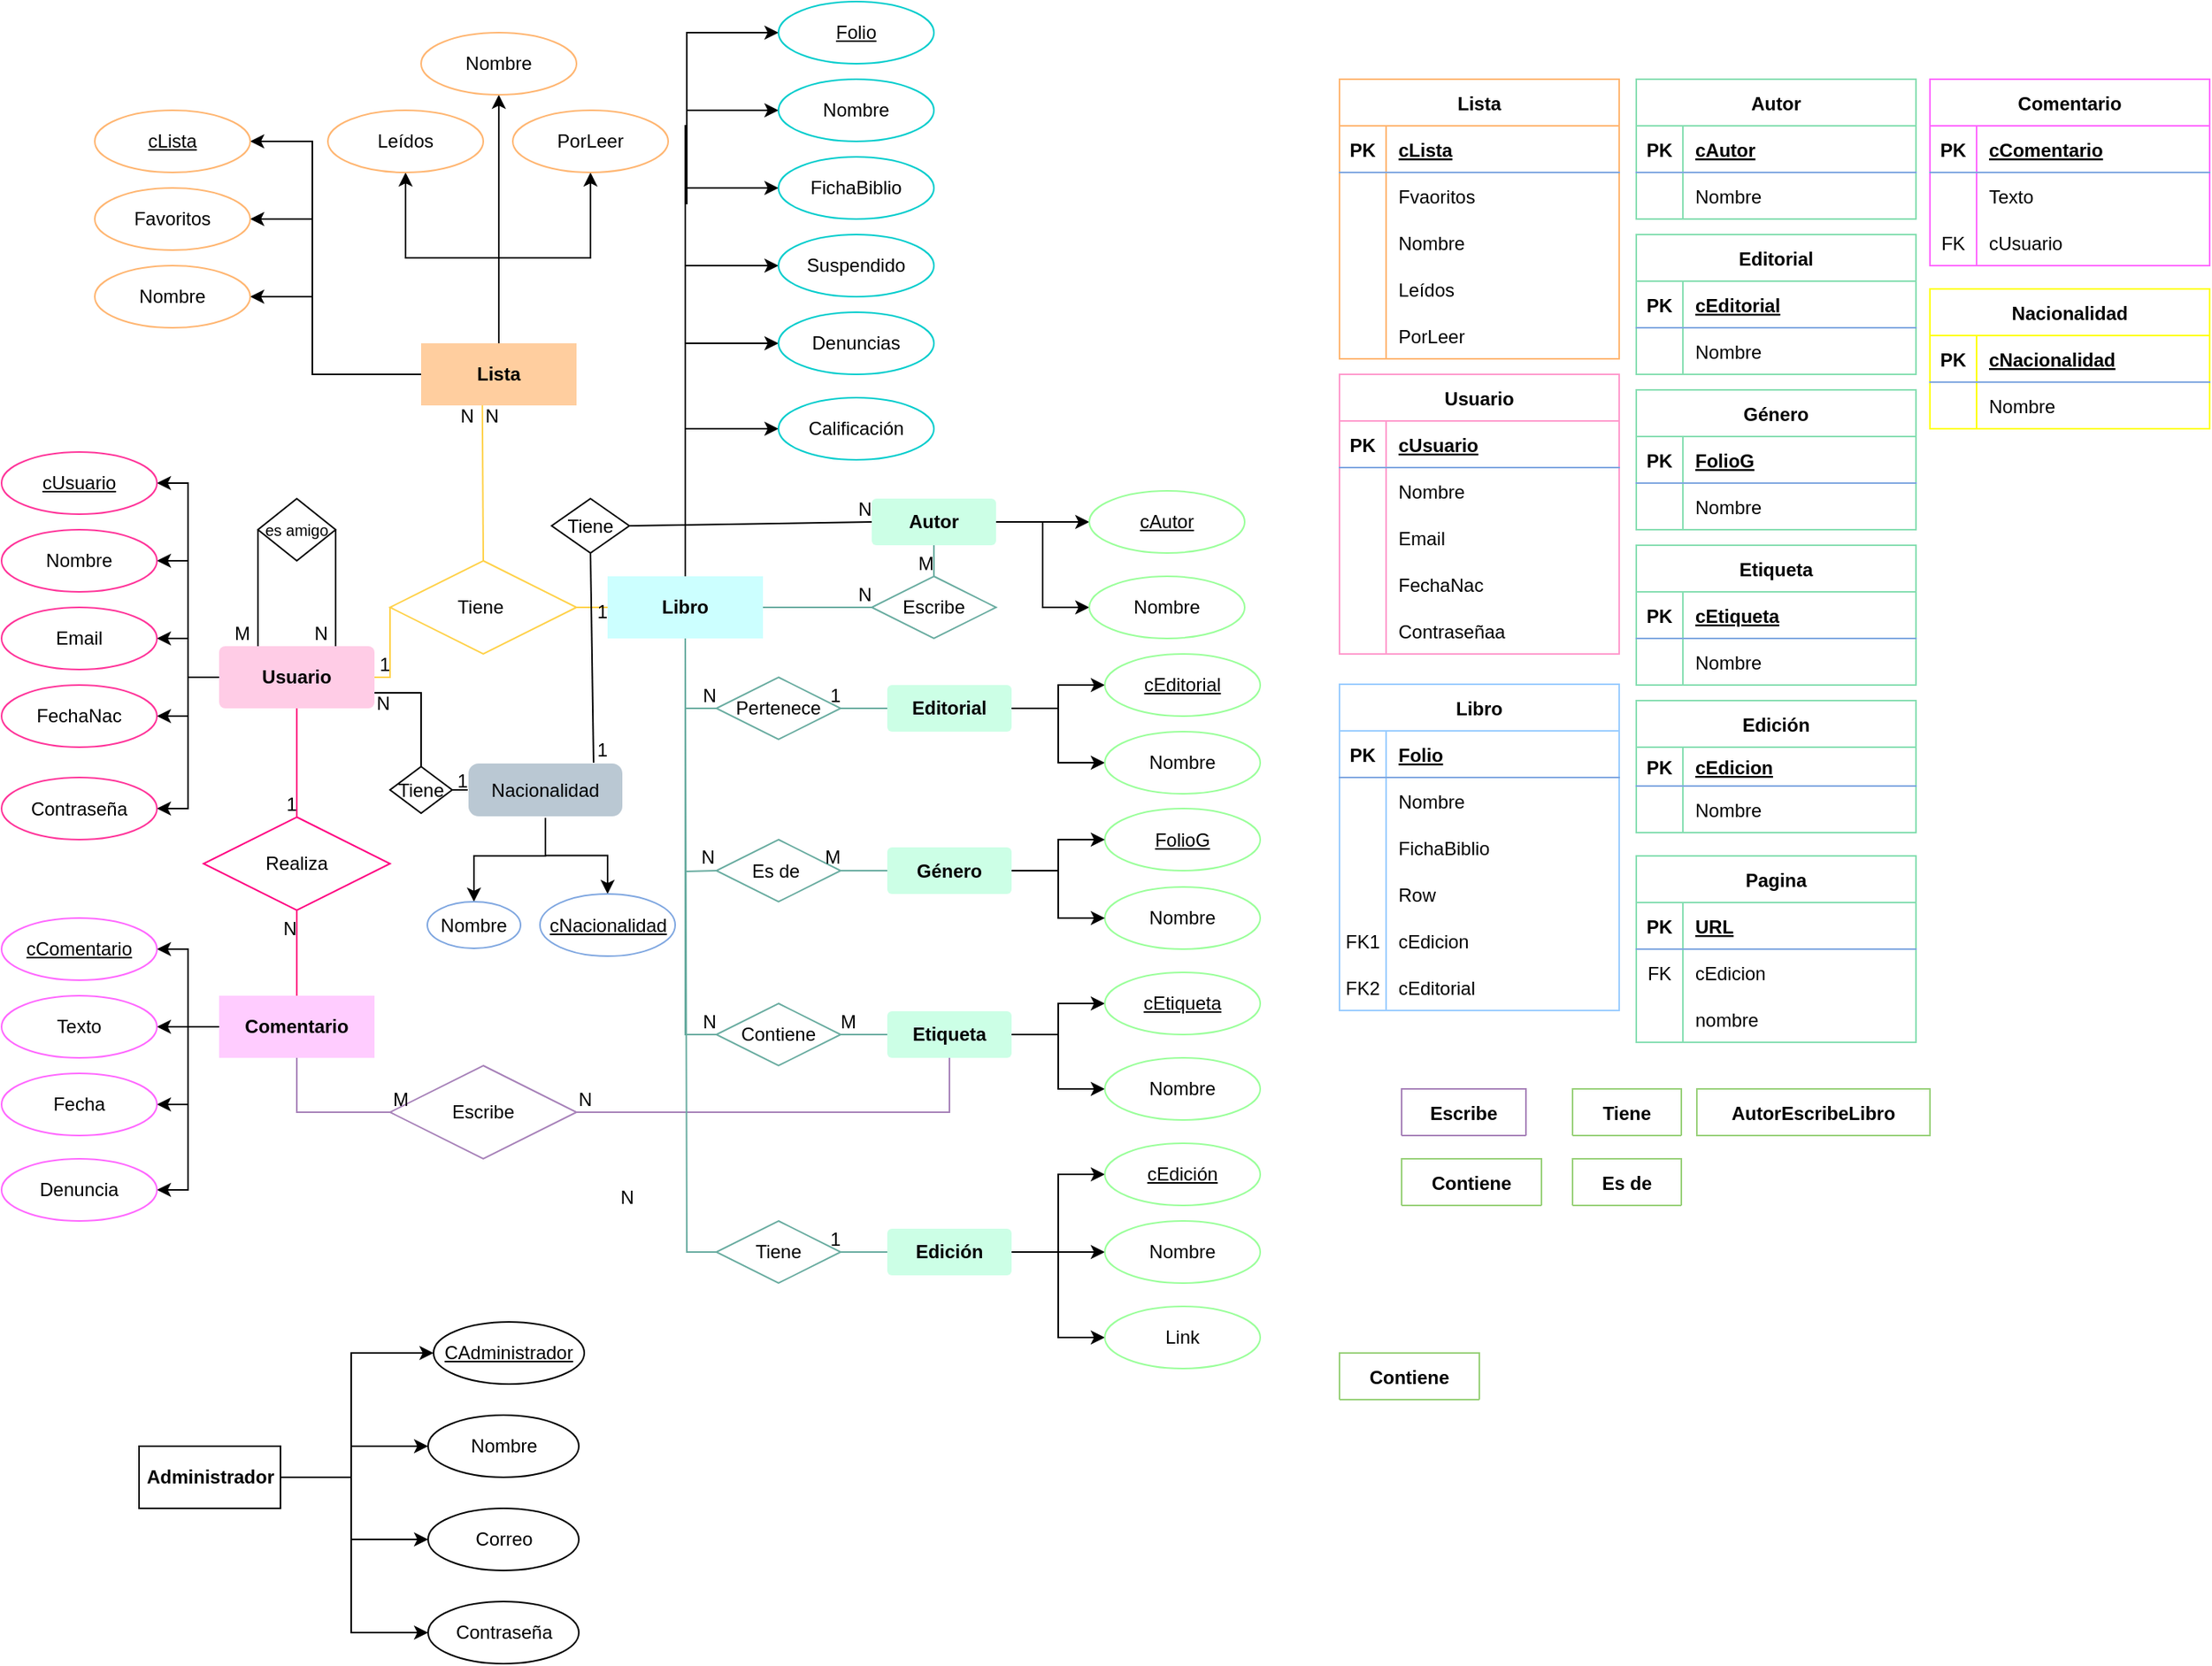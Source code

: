 <mxfile version="21.0.6" type="google"><diagram name="Página-1" id="8hAIW3VOoVUM_sg_DfYz"><mxGraphModel grid="1" page="1" gridSize="10" guides="1" tooltips="1" connect="1" arrows="1" fold="1" pageScale="1" pageWidth="827" pageHeight="1169" math="0" shadow="0"><root><mxCell id="0"/><mxCell id="1" parent="0"/><mxCell id="n4Y0NFk2qubXHfvIBKqC-20" value="" style="edgeStyle=orthogonalEdgeStyle;rounded=0;orthogonalLoop=1;jettySize=auto;html=1;entryX=1;entryY=0.5;entryDx=0;entryDy=0;" edge="1" parent="1" source="n4Y0NFk2qubXHfvIBKqC-1" target="n4Y0NFk2qubXHfvIBKqC-3"><mxGeometry relative="1" as="geometry"/></mxCell><mxCell id="n4Y0NFk2qubXHfvIBKqC-21" value="" style="edgeStyle=orthogonalEdgeStyle;rounded=0;orthogonalLoop=1;jettySize=auto;html=1;entryX=1;entryY=0.5;entryDx=0;entryDy=0;" edge="1" parent="1" source="n4Y0NFk2qubXHfvIBKqC-1" target="n4Y0NFk2qubXHfvIBKqC-13"><mxGeometry relative="1" as="geometry"/></mxCell><mxCell id="n4Y0NFk2qubXHfvIBKqC-1" value="&lt;b&gt;Usuario&lt;/b&gt;" style="rounded=1;arcSize=10;whiteSpace=wrap;html=1;align=center;strokeColor=none;fillColor=#FFCCE6;" vertex="1" parent="1"><mxGeometry x="149" y="435" width="100" height="40" as="geometry"/></mxCell><mxCell id="n4Y0NFk2qubXHfvIBKqC-3" value="cUsuario" style="ellipse;whiteSpace=wrap;html=1;align=center;fontStyle=4;strokeColor=#FF3399;" vertex="1" parent="1"><mxGeometry x="9" y="310" width="100" height="40" as="geometry"/></mxCell><mxCell id="n4Y0NFk2qubXHfvIBKqC-26" value="" style="edgeStyle=orthogonalEdgeStyle;rounded=0;orthogonalLoop=1;jettySize=auto;html=1;" edge="1" parent="1" source="n4Y0NFk2qubXHfvIBKqC-1" target="n4Y0NFk2qubXHfvIBKqC-5"><mxGeometry relative="1" as="geometry"/></mxCell><mxCell id="n4Y0NFk2qubXHfvIBKqC-5" value="Email" style="ellipse;whiteSpace=wrap;html=1;align=center;strokeColor=#FF3399;" vertex="1" parent="1"><mxGeometry x="9" y="410" width="100" height="40" as="geometry"/></mxCell><mxCell id="n4Y0NFk2qubXHfvIBKqC-28" value="" style="edgeStyle=orthogonalEdgeStyle;rounded=0;orthogonalLoop=1;jettySize=auto;html=1;entryX=1;entryY=0.5;entryDx=0;entryDy=0;" edge="1" parent="1" source="n4Y0NFk2qubXHfvIBKqC-1" target="n4Y0NFk2qubXHfvIBKqC-7"><mxGeometry relative="1" as="geometry"/></mxCell><mxCell id="n4Y0NFk2qubXHfvIBKqC-7" value="Nombre" style="ellipse;whiteSpace=wrap;html=1;align=center;strokeColor=#FF3399;" vertex="1" parent="1"><mxGeometry x="9" y="360" width="100" height="40" as="geometry"/></mxCell><mxCell id="n4Y0NFk2qubXHfvIBKqC-27" value="" style="edgeStyle=orthogonalEdgeStyle;rounded=0;orthogonalLoop=1;jettySize=auto;html=1;entryX=1;entryY=0.5;entryDx=0;entryDy=0;" edge="1" parent="1" source="n4Y0NFk2qubXHfvIBKqC-1" target="n4Y0NFk2qubXHfvIBKqC-11"><mxGeometry relative="1" as="geometry"/></mxCell><mxCell id="n4Y0NFk2qubXHfvIBKqC-11" value="FechaNac" style="ellipse;whiteSpace=wrap;html=1;align=center;strokeColor=#FF3399;" vertex="1" parent="1"><mxGeometry x="9" y="460" width="100" height="40" as="geometry"/></mxCell><mxCell id="n4Y0NFk2qubXHfvIBKqC-13" value="Contraseña" style="ellipse;whiteSpace=wrap;html=1;align=center;strokeColor=#FF3399;" vertex="1" parent="1"><mxGeometry x="9" y="519.5" width="100" height="40" as="geometry"/></mxCell><mxCell id="n4Y0NFk2qubXHfvIBKqC-31" value="" style="edgeStyle=orthogonalEdgeStyle;rounded=0;orthogonalLoop=1;jettySize=auto;html=1;entryX=0;entryY=0.5;entryDx=0;entryDy=0;exitX=0.5;exitY=0;exitDx=0;exitDy=0;" edge="1" parent="1" source="n4Y0NFk2qubXHfvIBKqC-29" target="n4Y0NFk2qubXHfvIBKqC-30"><mxGeometry relative="1" as="geometry"><mxPoint x="459" y="290" as="sourcePoint"/><Array as="points"><mxPoint x="449" y="100"/><mxPoint x="450" y="100"/><mxPoint x="450" y="40"/></Array></mxGeometry></mxCell><mxCell id="n4Y0NFk2qubXHfvIBKqC-34" value="" style="edgeStyle=orthogonalEdgeStyle;rounded=0;orthogonalLoop=1;jettySize=auto;html=1;entryX=0;entryY=0.5;entryDx=0;entryDy=0;exitX=0.5;exitY=0;exitDx=0;exitDy=0;" edge="1" parent="1" source="n4Y0NFk2qubXHfvIBKqC-29" target="n4Y0NFk2qubXHfvIBKqC-33"><mxGeometry relative="1" as="geometry"><mxPoint x="459" y="290" as="sourcePoint"/><Array as="points"><mxPoint x="449" y="150"/><mxPoint x="450" y="150"/><mxPoint x="450" y="90"/></Array></mxGeometry></mxCell><mxCell id="d8-xq269BoGfu15PWzCd-2" style="edgeStyle=orthogonalEdgeStyle;rounded=0;orthogonalLoop=1;jettySize=auto;html=1;exitX=0.5;exitY=0;exitDx=0;exitDy=0;entryX=0;entryY=0.5;entryDx=0;entryDy=0;" edge="1" parent="1" source="n4Y0NFk2qubXHfvIBKqC-29" target="d8-xq269BoGfu15PWzCd-1"><mxGeometry relative="1" as="geometry"/></mxCell><mxCell id="d8-xq269BoGfu15PWzCd-4" style="edgeStyle=orthogonalEdgeStyle;rounded=0;orthogonalLoop=1;jettySize=auto;html=1;exitX=0.5;exitY=0;exitDx=0;exitDy=0;entryX=0;entryY=0.5;entryDx=0;entryDy=0;" edge="1" parent="1" source="n4Y0NFk2qubXHfvIBKqC-29" target="d8-xq269BoGfu15PWzCd-3"><mxGeometry relative="1" as="geometry"/></mxCell><mxCell id="d8-xq269BoGfu15PWzCd-22" style="edgeStyle=orthogonalEdgeStyle;rounded=0;orthogonalLoop=1;jettySize=auto;html=1;exitX=0.5;exitY=0;exitDx=0;exitDy=0;entryX=0;entryY=0.5;entryDx=0;entryDy=0;" edge="1" parent="1" source="n4Y0NFk2qubXHfvIBKqC-29" target="d8-xq269BoGfu15PWzCd-20"><mxGeometry relative="1" as="geometry"/></mxCell><mxCell id="n4Y0NFk2qubXHfvIBKqC-29" value="&lt;b&gt;Libro&lt;/b&gt;" style="whiteSpace=wrap;html=1;align=center;strokeColor=none;fillColor=#CCFFFF;" vertex="1" parent="1"><mxGeometry x="399" y="390" width="100" height="40" as="geometry"/></mxCell><mxCell id="n4Y0NFk2qubXHfvIBKqC-30" value="Folio" style="ellipse;whiteSpace=wrap;html=1;align=center;fontStyle=4;strokeColor=#00CCCC;fillColor=none;" vertex="1" parent="1"><mxGeometry x="509" y="20" width="100" height="40" as="geometry"/></mxCell><mxCell id="n4Y0NFk2qubXHfvIBKqC-33" value="Nombre" style="ellipse;whiteSpace=wrap;html=1;align=center;strokeColor=#00CCCC;fillColor=none;" vertex="1" parent="1"><mxGeometry x="509" y="70" width="100" height="40" as="geometry"/></mxCell><mxCell id="n4Y0NFk2qubXHfvIBKqC-36" value="" style="edgeStyle=orthogonalEdgeStyle;rounded=0;orthogonalLoop=1;jettySize=auto;html=1;exitX=0.5;exitY=0;exitDx=0;exitDy=0;entryX=0;entryY=0.5;entryDx=0;entryDy=0;" edge="1" parent="1" source="n4Y0NFk2qubXHfvIBKqC-29" target="n4Y0NFk2qubXHfvIBKqC-35"><mxGeometry relative="1" as="geometry"><mxPoint x="459" y="290" as="sourcePoint"/></mxGeometry></mxCell><mxCell id="n4Y0NFk2qubXHfvIBKqC-35" value="FichaBiblio" style="ellipse;whiteSpace=wrap;html=1;align=center;strokeColor=#00CCCC;fillColor=none;" vertex="1" parent="1"><mxGeometry x="509" y="120" width="100" height="40" as="geometry"/></mxCell><mxCell id="d8-xq269BoGfu15PWzCd-10" style="edgeStyle=orthogonalEdgeStyle;rounded=0;orthogonalLoop=1;jettySize=auto;html=1;exitX=1;exitY=0.5;exitDx=0;exitDy=0;entryX=0;entryY=0.5;entryDx=0;entryDy=0;" edge="1" parent="1" source="n4Y0NFk2qubXHfvIBKqC-37" target="n4Y0NFk2qubXHfvIBKqC-39"><mxGeometry relative="1" as="geometry"/></mxCell><mxCell id="d8-xq269BoGfu15PWzCd-11" style="edgeStyle=orthogonalEdgeStyle;rounded=0;orthogonalLoop=1;jettySize=auto;html=1;exitX=1;exitY=0.5;exitDx=0;exitDy=0;entryX=0;entryY=0.5;entryDx=0;entryDy=0;" edge="1" parent="1" source="n4Y0NFk2qubXHfvIBKqC-37" target="n4Y0NFk2qubXHfvIBKqC-41"><mxGeometry relative="1" as="geometry"/></mxCell><mxCell id="n4Y0NFk2qubXHfvIBKqC-37" value="&lt;b&gt;Autor&lt;/b&gt;" style="rounded=1;arcSize=10;whiteSpace=wrap;html=1;align=center;strokeColor=none;fillColor=#CCFFE6;" vertex="1" parent="1"><mxGeometry x="569" y="340" width="80" height="30" as="geometry"/></mxCell><mxCell id="n4Y0NFk2qubXHfvIBKqC-39" value="&lt;u&gt;cAutor&lt;/u&gt;" style="ellipse;whiteSpace=wrap;html=1;align=center;strokeColor=#99FF99;fillColor=none;" vertex="1" parent="1"><mxGeometry x="709" y="335" width="100" height="40" as="geometry"/></mxCell><mxCell id="n4Y0NFk2qubXHfvIBKqC-41" value="Nombre" style="ellipse;whiteSpace=wrap;html=1;align=center;strokeColor=#99FF99;fillColor=none;" vertex="1" parent="1"><mxGeometry x="709" y="390" width="100" height="40" as="geometry"/></mxCell><mxCell id="n4Y0NFk2qubXHfvIBKqC-43" value="&lt;b&gt;Editorial&lt;/b&gt;" style="rounded=1;arcSize=10;whiteSpace=wrap;html=1;align=center;strokeColor=none;fillColor=#CCFFE6;" vertex="1" parent="1"><mxGeometry x="579" y="460" width="80" height="30" as="geometry"/></mxCell><mxCell id="n4Y0NFk2qubXHfvIBKqC-48" value="" style="edgeStyle=orthogonalEdgeStyle;rounded=0;orthogonalLoop=1;jettySize=auto;html=1;" edge="1" parent="1" source="n4Y0NFk2qubXHfvIBKqC-43" target="n4Y0NFk2qubXHfvIBKqC-47"><mxGeometry relative="1" as="geometry"/></mxCell><mxCell id="n4Y0NFk2qubXHfvIBKqC-47" value="cEditorial" style="ellipse;whiteSpace=wrap;html=1;align=center;fontStyle=4;strokeColor=#99FF99;fillColor=none;" vertex="1" parent="1"><mxGeometry x="719" y="440" width="100" height="40" as="geometry"/></mxCell><mxCell id="n4Y0NFk2qubXHfvIBKqC-50" value="" style="edgeStyle=orthogonalEdgeStyle;rounded=0;orthogonalLoop=1;jettySize=auto;html=1;" edge="1" parent="1" source="n4Y0NFk2qubXHfvIBKqC-43" target="n4Y0NFk2qubXHfvIBKqC-49"><mxGeometry relative="1" as="geometry"/></mxCell><mxCell id="n4Y0NFk2qubXHfvIBKqC-49" value="Nombre" style="ellipse;whiteSpace=wrap;html=1;align=center;strokeColor=#99FF99;fillColor=none;" vertex="1" parent="1"><mxGeometry x="719" y="490" width="100" height="40" as="geometry"/></mxCell><mxCell id="n4Y0NFk2qubXHfvIBKqC-54" value="FolioG" style="ellipse;whiteSpace=wrap;html=1;align=center;fontStyle=4;strokeColor=#99FF99;fillColor=none;" vertex="1" parent="1"><mxGeometry x="719" y="539.5" width="100" height="40" as="geometry"/></mxCell><mxCell id="n4Y0NFk2qubXHfvIBKqC-55" value="" style="edgeStyle=orthogonalEdgeStyle;rounded=0;orthogonalLoop=1;jettySize=auto;html=1;entryX=0;entryY=0.5;entryDx=0;entryDy=0;startArrow=none;" edge="1" parent="1" source="n4Y0NFk2qubXHfvIBKqC-51" target="n4Y0NFk2qubXHfvIBKqC-54"><mxGeometry relative="1" as="geometry"><mxPoint x="629" y="555" as="sourcePoint"/></mxGeometry></mxCell><mxCell id="n4Y0NFk2qubXHfvIBKqC-56" value="Nombre" style="ellipse;whiteSpace=wrap;html=1;align=center;strokeColor=#99FF99;fillColor=none;" vertex="1" parent="1"><mxGeometry x="719" y="590" width="100" height="40" as="geometry"/></mxCell><mxCell id="d8-xq269BoGfu15PWzCd-12" style="edgeStyle=orthogonalEdgeStyle;rounded=0;orthogonalLoop=1;jettySize=auto;html=1;exitX=0;exitY=0.5;exitDx=0;exitDy=0;entryX=1;entryY=0.5;entryDx=0;entryDy=0;" edge="1" parent="1" source="n4Y0NFk2qubXHfvIBKqC-57" target="n4Y0NFk2qubXHfvIBKqC-58"><mxGeometry relative="1" as="geometry"/></mxCell><mxCell id="d8-xq269BoGfu15PWzCd-13" style="edgeStyle=orthogonalEdgeStyle;rounded=0;orthogonalLoop=1;jettySize=auto;html=1;exitX=0;exitY=0.5;exitDx=0;exitDy=0;entryX=1;entryY=0.5;entryDx=0;entryDy=0;" edge="1" parent="1" source="n4Y0NFk2qubXHfvIBKqC-57" target="n4Y0NFk2qubXHfvIBKqC-60"><mxGeometry relative="1" as="geometry"/></mxCell><mxCell id="d8-xq269BoGfu15PWzCd-24" style="edgeStyle=orthogonalEdgeStyle;rounded=0;orthogonalLoop=1;jettySize=auto;html=1;exitX=0;exitY=0.5;exitDx=0;exitDy=0;entryX=1;entryY=0.5;entryDx=0;entryDy=0;" edge="1" parent="1" source="n4Y0NFk2qubXHfvIBKqC-57" target="d8-xq269BoGfu15PWzCd-23"><mxGeometry relative="1" as="geometry"/></mxCell><mxCell id="BUJ6ZQZVoYmwse5iUwD2-2" style="edgeStyle=orthogonalEdgeStyle;rounded=0;orthogonalLoop=1;jettySize=auto;html=1;exitX=0;exitY=0.5;exitDx=0;exitDy=0;entryX=1;entryY=0.5;entryDx=0;entryDy=0;" edge="1" parent="1" source="n4Y0NFk2qubXHfvIBKqC-57" target="BUJ6ZQZVoYmwse5iUwD2-1"><mxGeometry relative="1" as="geometry"/></mxCell><mxCell id="n4Y0NFk2qubXHfvIBKqC-57" value="&lt;b&gt;Comentario&lt;/b&gt;" style="whiteSpace=wrap;html=1;align=center;strokeColor=none;fillColor=#FFCCFF;" vertex="1" parent="1"><mxGeometry x="149" y="660" width="100" height="40" as="geometry"/></mxCell><mxCell id="n4Y0NFk2qubXHfvIBKqC-58" value="&lt;u&gt;cComentario&lt;/u&gt;" style="ellipse;whiteSpace=wrap;html=1;align=center;strokeColor=#FF66FF;fillColor=none;" vertex="1" parent="1"><mxGeometry x="9" y="610" width="100" height="40" as="geometry"/></mxCell><mxCell id="n4Y0NFk2qubXHfvIBKqC-60" value="Texto" style="ellipse;whiteSpace=wrap;html=1;align=center;strokeColor=#FF66FF;fillColor=none;" vertex="1" parent="1"><mxGeometry x="9" y="660" width="100" height="40" as="geometry"/></mxCell><mxCell id="n4Y0NFk2qubXHfvIBKqC-62" value="&lt;b&gt;Etiqueta&lt;/b&gt;" style="rounded=1;arcSize=10;whiteSpace=wrap;html=1;align=center;strokeColor=none;fillColor=#CCFFE6;" vertex="1" parent="1"><mxGeometry x="579" y="670" width="80" height="30" as="geometry"/></mxCell><mxCell id="n4Y0NFk2qubXHfvIBKqC-66" value="" style="edgeStyle=orthogonalEdgeStyle;rounded=0;orthogonalLoop=1;jettySize=auto;html=1;" edge="1" parent="1" source="n4Y0NFk2qubXHfvIBKqC-62" target="n4Y0NFk2qubXHfvIBKqC-64"><mxGeometry relative="1" as="geometry"/></mxCell><mxCell id="n4Y0NFk2qubXHfvIBKqC-64" value="cEtiqueta" style="ellipse;whiteSpace=wrap;html=1;align=center;fontStyle=4;strokeColor=#99FF99;fillColor=none;" vertex="1" parent="1"><mxGeometry x="719" y="645" width="100" height="40" as="geometry"/></mxCell><mxCell id="n4Y0NFk2qubXHfvIBKqC-67" value="" style="edgeStyle=orthogonalEdgeStyle;rounded=0;orthogonalLoop=1;jettySize=auto;html=1;entryX=0;entryY=0.5;entryDx=0;entryDy=0;" edge="1" parent="1" source="n4Y0NFk2qubXHfvIBKqC-62" target="vtUmgdy14b0ynSo8Ghw9-6"><mxGeometry relative="1" as="geometry"><mxPoint x="719" y="680" as="targetPoint"/></mxGeometry></mxCell><mxCell id="n4Y0NFk2qubXHfvIBKqC-72" value="" style="edgeStyle=orthogonalEdgeStyle;rounded=0;orthogonalLoop=1;jettySize=auto;html=1;entryX=0;entryY=0.5;entryDx=0;entryDy=0;" edge="1" parent="1" source="n4Y0NFk2qubXHfvIBKqC-68" target="vtUmgdy14b0ynSo8Ghw9-4"><mxGeometry relative="1" as="geometry"><mxPoint x="719" y="780" as="targetPoint"/><Array as="points"><mxPoint x="719" y="825"/></Array></mxGeometry></mxCell><mxCell id="vtUmgdy14b0ynSo8Ghw9-1" style="edgeStyle=orthogonalEdgeStyle;rounded=0;orthogonalLoop=1;jettySize=auto;html=1;exitX=1;exitY=0.5;exitDx=0;exitDy=0;entryX=0;entryY=0.5;entryDx=0;entryDy=0;" edge="1" parent="1" source="n4Y0NFk2qubXHfvIBKqC-68" target="vtUmgdy14b0ynSo8Ghw9-5"><mxGeometry relative="1" as="geometry"><mxPoint x="719" y="840" as="targetPoint"/><Array as="points"><mxPoint x="689" y="825"/><mxPoint x="689" y="880"/></Array></mxGeometry></mxCell><mxCell id="n4Y0NFk2qubXHfvIBKqC-68" value="&lt;b&gt;Edición&lt;/b&gt;" style="rounded=1;arcSize=10;whiteSpace=wrap;html=1;align=center;strokeColor=none;fillColor=#CCFFE6;" vertex="1" parent="1"><mxGeometry x="579" y="810" width="80" height="30" as="geometry"/></mxCell><mxCell id="n4Y0NFk2qubXHfvIBKqC-73" value="" style="edgeStyle=orthogonalEdgeStyle;rounded=0;orthogonalLoop=1;jettySize=auto;html=1;" edge="1" parent="1" source="n4Y0NFk2qubXHfvIBKqC-68" target="n4Y0NFk2qubXHfvIBKqC-70"><mxGeometry relative="1" as="geometry"><Array as="points"><mxPoint x="689" y="825"/><mxPoint x="689" y="775"/></Array></mxGeometry></mxCell><mxCell id="n4Y0NFk2qubXHfvIBKqC-70" value="cEdición" style="ellipse;whiteSpace=wrap;html=1;align=center;fontStyle=4;strokeColor=#99FF99;fillColor=none;" vertex="1" parent="1"><mxGeometry x="719" y="755" width="100" height="40" as="geometry"/></mxCell><mxCell id="n4Y0NFk2qubXHfvIBKqC-100" value="Realiza" style="shape=rhombus;perimeter=rhombusPerimeter;whiteSpace=wrap;html=1;align=center;strokeColor=#FF0080;fillColor=#FFFFFF;" vertex="1" parent="1"><mxGeometry x="139" y="545" width="120" height="60" as="geometry"/></mxCell><mxCell id="n4Y0NFk2qubXHfvIBKqC-105" value="" style="endArrow=none;html=1;rounded=0;entryX=0.5;entryY=0;entryDx=0;entryDy=0;exitX=0.5;exitY=1;exitDx=0;exitDy=0;strokeColor=#FF0080;" edge="1" parent="1" source="n4Y0NFk2qubXHfvIBKqC-1" target="n4Y0NFk2qubXHfvIBKqC-100"><mxGeometry relative="1" as="geometry"><mxPoint x="249" y="460" as="sourcePoint"/><mxPoint x="409" y="460" as="targetPoint"/></mxGeometry></mxCell><mxCell id="n4Y0NFk2qubXHfvIBKqC-106" value="1" style="resizable=0;html=1;align=right;verticalAlign=bottom;strokeColor=#FFCCCC;fillColor=none;" connectable="0" vertex="1" parent="n4Y0NFk2qubXHfvIBKqC-105"><mxGeometry x="1" relative="1" as="geometry"/></mxCell><mxCell id="n4Y0NFk2qubXHfvIBKqC-108" value="" style="endArrow=none;html=1;rounded=0;exitX=0.5;exitY=0;exitDx=0;exitDy=0;entryX=0.5;entryY=1;entryDx=0;entryDy=0;strokeColor=#FF0080;" edge="1" parent="1" source="n4Y0NFk2qubXHfvIBKqC-57" target="n4Y0NFk2qubXHfvIBKqC-100"><mxGeometry relative="1" as="geometry"><mxPoint x="319" y="510" as="sourcePoint"/><mxPoint x="479" y="510" as="targetPoint"/></mxGeometry></mxCell><mxCell id="n4Y0NFk2qubXHfvIBKqC-109" value="N" style="resizable=0;html=1;align=right;verticalAlign=bottom;strokeColor=#FFCCCC;fillColor=none;" connectable="0" vertex="1" parent="n4Y0NFk2qubXHfvIBKqC-108"><mxGeometry x="1" relative="1" as="geometry"><mxPoint y="20" as="offset"/></mxGeometry></mxCell><mxCell id="n4Y0NFk2qubXHfvIBKqC-110" value="Escribe" style="shape=rhombus;perimeter=rhombusPerimeter;whiteSpace=wrap;html=1;align=center;strokeColor=#A680B8;fillColor=#FFFFFF;" vertex="1" parent="1"><mxGeometry x="259" y="705" width="120" height="60" as="geometry"/></mxCell><mxCell id="n4Y0NFk2qubXHfvIBKqC-114" value="" style="endArrow=none;html=1;rounded=0;entryX=1;entryY=0.5;entryDx=0;entryDy=0;exitX=0.5;exitY=1;exitDx=0;exitDy=0;strokeColor=#A680B8;" edge="1" parent="1" source="n4Y0NFk2qubXHfvIBKqC-62" target="n4Y0NFk2qubXHfvIBKqC-110"><mxGeometry relative="1" as="geometry"><mxPoint x="319" y="680" as="sourcePoint"/><mxPoint x="479" y="680" as="targetPoint"/><Array as="points"><mxPoint x="619" y="735"/></Array></mxGeometry></mxCell><mxCell id="n4Y0NFk2qubXHfvIBKqC-115" value="N" style="resizable=0;html=1;align=right;verticalAlign=bottom;strokeColor=#9AC7BF;fillColor=none;" connectable="0" vertex="1" parent="n4Y0NFk2qubXHfvIBKqC-114"><mxGeometry x="1" relative="1" as="geometry"><mxPoint x="10" as="offset"/></mxGeometry></mxCell><mxCell id="n4Y0NFk2qubXHfvIBKqC-116" value="" style="endArrow=none;html=1;rounded=0;entryX=0.5;entryY=1;entryDx=0;entryDy=0;exitX=0;exitY=0.5;exitDx=0;exitDy=0;strokeColor=#A680B8;" edge="1" parent="1" source="n4Y0NFk2qubXHfvIBKqC-110" target="n4Y0NFk2qubXHfvIBKqC-57"><mxGeometry relative="1" as="geometry"><mxPoint x="319" y="680" as="sourcePoint"/><mxPoint x="479" y="680" as="targetPoint"/><Array as="points"><mxPoint x="199" y="735"/></Array></mxGeometry></mxCell><mxCell id="n4Y0NFk2qubXHfvIBKqC-117" value="M" style="resizable=0;html=1;align=left;verticalAlign=bottom;strokeColor=#9AC7BF;fillColor=none;" connectable="0" vertex="1" parent="n4Y0NFk2qubXHfvIBKqC-116"><mxGeometry x="-1" relative="1" as="geometry"/></mxCell><mxCell id="n4Y0NFk2qubXHfvIBKqC-119" value="Tiene&amp;nbsp;" style="shape=rhombus;perimeter=rhombusPerimeter;whiteSpace=wrap;html=1;align=center;strokeColor=#FFD147;fillColor=#FFFFFF;" vertex="1" parent="1"><mxGeometry x="259" y="380" width="120" height="60" as="geometry"/></mxCell><mxCell id="n4Y0NFk2qubXHfvIBKqC-123" value="" style="endArrow=none;html=1;rounded=0;exitX=1;exitY=0.5;exitDx=0;exitDy=0;entryX=0;entryY=0.5;entryDx=0;entryDy=0;strokeColor=#FFD147;" edge="1" parent="1" source="n4Y0NFk2qubXHfvIBKqC-1" target="n4Y0NFk2qubXHfvIBKqC-119"><mxGeometry relative="1" as="geometry"><mxPoint x="319" y="600" as="sourcePoint"/><mxPoint x="479" y="600" as="targetPoint"/><Array as="points"><mxPoint x="259" y="455"/></Array></mxGeometry></mxCell><mxCell id="n4Y0NFk2qubXHfvIBKqC-124" value="" style="endArrow=none;html=1;rounded=0;entryX=0;entryY=0.5;entryDx=0;entryDy=0;exitX=1;exitY=0.5;exitDx=0;exitDy=0;strokeColor=#FFD147;" edge="1" parent="1" source="n4Y0NFk2qubXHfvIBKqC-119" target="n4Y0NFk2qubXHfvIBKqC-29"><mxGeometry relative="1" as="geometry"><mxPoint x="319" y="600" as="sourcePoint"/><mxPoint x="479" y="600" as="targetPoint"/><Array as="points"/></mxGeometry></mxCell><mxCell id="nHZQ7Y4lYxKXyYZrOisc-22" style="edgeStyle=orthogonalEdgeStyle;rounded=0;orthogonalLoop=1;jettySize=auto;html=1;exitX=0.5;exitY=0;exitDx=0;exitDy=0;entryX=0.5;entryY=1;entryDx=0;entryDy=0;" edge="1" parent="1" source="n4Y0NFk2qubXHfvIBKqC-126" target="nHZQ7Y4lYxKXyYZrOisc-21"><mxGeometry relative="1" as="geometry"/></mxCell><mxCell id="n4Y0NFk2qubXHfvIBKqC-126" value="&lt;b&gt;Lista&lt;/b&gt;" style="whiteSpace=wrap;html=1;align=center;strokeColor=none;fillColor=#FFCE9F;" vertex="1" parent="1"><mxGeometry x="279" y="240" width="100" height="40" as="geometry"/></mxCell><mxCell id="n4Y0NFk2qubXHfvIBKqC-138" style="edgeStyle=none;rounded=0;orthogonalLoop=1;jettySize=auto;html=1;entryX=1;entryY=0.5;entryDx=0;entryDy=0;" edge="1" parent="1" target="n4Y0NFk2qubXHfvIBKqC-127"><mxGeometry relative="1" as="geometry"><mxPoint x="279" y="260" as="sourcePoint"/><Array as="points"><mxPoint x="209" y="260"/><mxPoint x="209" y="110"/></Array></mxGeometry></mxCell><mxCell id="n4Y0NFk2qubXHfvIBKqC-127" value="cLista" style="ellipse;whiteSpace=wrap;html=1;align=center;fontStyle=4;strokeColor=#FFB570;fillColor=none;" vertex="1" parent="1"><mxGeometry x="69" y="90" width="100" height="40" as="geometry"/></mxCell><mxCell id="n4Y0NFk2qubXHfvIBKqC-130" value="" style="edgeStyle=orthogonalEdgeStyle;rounded=0;orthogonalLoop=1;jettySize=auto;html=1;" edge="1" parent="1" source="n4Y0NFk2qubXHfvIBKqC-126" target="n4Y0NFk2qubXHfvIBKqC-131"><mxGeometry relative="1" as="geometry"/></mxCell><mxCell id="n4Y0NFk2qubXHfvIBKqC-131" value="Leídos" style="ellipse;whiteSpace=wrap;html=1;align=center;strokeColor=#FFB570;fillColor=none;" vertex="1" parent="1"><mxGeometry x="219" y="90" width="100" height="40" as="geometry"/></mxCell><mxCell id="n4Y0NFk2qubXHfvIBKqC-134" value="" style="edgeStyle=orthogonalEdgeStyle;rounded=0;orthogonalLoop=1;jettySize=auto;html=1;" edge="1" parent="1" source="n4Y0NFk2qubXHfvIBKqC-126" target="n4Y0NFk2qubXHfvIBKqC-135"><mxGeometry relative="1" as="geometry"/></mxCell><mxCell id="n4Y0NFk2qubXHfvIBKqC-135" value="PorLeer" style="ellipse;whiteSpace=wrap;html=1;align=center;strokeColor=#FFB570;fillColor=none;" vertex="1" parent="1"><mxGeometry x="338" y="90" width="100" height="40" as="geometry"/></mxCell><mxCell id="n4Y0NFk2qubXHfvIBKqC-139" style="edgeStyle=none;rounded=0;orthogonalLoop=1;jettySize=auto;html=1;exitX=0;exitY=0.5;exitDx=0;exitDy=0;entryX=1;entryY=0.5;entryDx=0;entryDy=0;" edge="1" parent="1" source="n4Y0NFk2qubXHfvIBKqC-126" target="n4Y0NFk2qubXHfvIBKqC-133"><mxGeometry relative="1" as="geometry"><Array as="points"><mxPoint x="209" y="260"/><mxPoint x="209" y="160"/></Array></mxGeometry></mxCell><mxCell id="n4Y0NFk2qubXHfvIBKqC-133" value="Favoritos" style="ellipse;whiteSpace=wrap;html=1;align=center;strokeColor=#FFB570;fillColor=none;" vertex="1" parent="1"><mxGeometry x="69" y="140" width="100" height="40" as="geometry"/></mxCell><mxCell id="n4Y0NFk2qubXHfvIBKqC-140" style="edgeStyle=none;rounded=0;orthogonalLoop=1;jettySize=auto;html=1;exitX=0;exitY=0.5;exitDx=0;exitDy=0;entryX=1;entryY=0.5;entryDx=0;entryDy=0;" edge="1" parent="1" source="n4Y0NFk2qubXHfvIBKqC-126" target="n4Y0NFk2qubXHfvIBKqC-129"><mxGeometry relative="1" as="geometry"><Array as="points"><mxPoint x="209" y="260"/><mxPoint x="209" y="210"/></Array></mxGeometry></mxCell><mxCell id="n4Y0NFk2qubXHfvIBKqC-129" value="Nombre" style="ellipse;whiteSpace=wrap;html=1;align=center;strokeColor=#FFB570;fillColor=#FFFFFF;" vertex="1" parent="1"><mxGeometry x="69" y="190" width="100" height="40" as="geometry"/></mxCell><mxCell id="n4Y0NFk2qubXHfvIBKqC-141" value="" style="endArrow=none;html=1;rounded=0;exitX=0.394;exitY=0.998;exitDx=0;exitDy=0;strokeColor=#FFD147;entryX=0.5;entryY=0;entryDx=0;entryDy=0;exitPerimeter=0;" edge="1" parent="1" source="n4Y0NFk2qubXHfvIBKqC-126" target="n4Y0NFk2qubXHfvIBKqC-119"><mxGeometry relative="1" as="geometry"><mxPoint x="319" y="470" as="sourcePoint"/><mxPoint x="479" y="470" as="targetPoint"/></mxGeometry></mxCell><mxCell id="n4Y0NFk2qubXHfvIBKqC-143" value="Es de&amp;nbsp;" style="shape=rhombus;perimeter=rhombusPerimeter;whiteSpace=wrap;html=1;align=center;strokeColor=#67AB9F;fillColor=#FFFFFF;" vertex="1" parent="1"><mxGeometry x="469" y="559.5" width="80" height="40" as="geometry"/></mxCell><mxCell id="d8-xq269BoGfu15PWzCd-7" style="edgeStyle=orthogonalEdgeStyle;rounded=0;orthogonalLoop=1;jettySize=auto;html=1;exitX=1;exitY=0.5;exitDx=0;exitDy=0;entryX=0;entryY=0.5;entryDx=0;entryDy=0;" edge="1" parent="1" source="n4Y0NFk2qubXHfvIBKqC-51" target="n4Y0NFk2qubXHfvIBKqC-56"><mxGeometry relative="1" as="geometry"/></mxCell><mxCell id="n4Y0NFk2qubXHfvIBKqC-51" value="&lt;b&gt;Género&lt;/b&gt;" style="rounded=1;arcSize=10;whiteSpace=wrap;html=1;align=center;strokeColor=none;fillColor=#CCFFE6;" vertex="1" parent="1"><mxGeometry x="579" y="564.5" width="80" height="30" as="geometry"/></mxCell><mxCell id="n4Y0NFk2qubXHfvIBKqC-146" value="" style="endArrow=none;html=1;rounded=0;strokeColor=#67AB9F;entryX=1;entryY=0.5;entryDx=0;entryDy=0;exitX=0;exitY=0.5;exitDx=0;exitDy=0;" edge="1" parent="1" source="n4Y0NFk2qubXHfvIBKqC-51" target="n4Y0NFk2qubXHfvIBKqC-143"><mxGeometry relative="1" as="geometry"><mxPoint x="319" y="550" as="sourcePoint"/><mxPoint x="479" y="550" as="targetPoint"/></mxGeometry></mxCell><mxCell id="n4Y0NFk2qubXHfvIBKqC-147" value="M" style="resizable=0;html=1;align=right;verticalAlign=bottom;strokeColor=#7EA6E0;fillColor=none;" connectable="0" vertex="1" parent="n4Y0NFk2qubXHfvIBKqC-146"><mxGeometry x="1" relative="1" as="geometry"/></mxCell><mxCell id="n4Y0NFk2qubXHfvIBKqC-150" value="" style="endArrow=none;html=1;rounded=0;strokeColor=#67AB9F;entryX=1;entryY=0.5;entryDx=0;entryDy=0;exitX=0;exitY=0.5;exitDx=0;exitDy=0;" edge="1" parent="1" source="n4Y0NFk2qubXHfvIBKqC-43" target="n4Y0NFk2qubXHfvIBKqC-162"><mxGeometry relative="1" as="geometry"><mxPoint x="579" y="455" as="sourcePoint"/><mxPoint x="529" y="455" as="targetPoint"/></mxGeometry></mxCell><mxCell id="n4Y0NFk2qubXHfvIBKqC-151" value="1" style="resizable=0;html=1;align=right;verticalAlign=bottom;strokeColor=#7EA6E0;fillColor=none;" connectable="0" vertex="1" parent="n4Y0NFk2qubXHfvIBKqC-150"><mxGeometry x="1" relative="1" as="geometry"/></mxCell><mxCell id="n4Y0NFk2qubXHfvIBKqC-152" value="Escribe" style="shape=rhombus;perimeter=rhombusPerimeter;whiteSpace=wrap;html=1;align=center;strokeColor=#67AB9F;fillColor=#FFFFFF;" vertex="1" parent="1"><mxGeometry x="569" y="390" width="80" height="40" as="geometry"/></mxCell><mxCell id="n4Y0NFk2qubXHfvIBKqC-162" value="Pertenece" style="shape=rhombus;perimeter=rhombusPerimeter;whiteSpace=wrap;html=1;align=center;strokeColor=#67AB9F;fillColor=#FFFFFF;" vertex="1" parent="1"><mxGeometry x="469" y="455" width="80" height="40" as="geometry"/></mxCell><mxCell id="n4Y0NFk2qubXHfvIBKqC-168" value="" style="endArrow=none;html=1;rounded=0;strokeColor=#67AB9F;entryX=0;entryY=0.5;entryDx=0;entryDy=0;exitX=0.5;exitY=1;exitDx=0;exitDy=0;" edge="1" parent="1" source="n4Y0NFk2qubXHfvIBKqC-29" target="n4Y0NFk2qubXHfvIBKqC-162"><mxGeometry relative="1" as="geometry"><mxPoint x="349" y="480" as="sourcePoint"/><mxPoint x="509" y="480" as="targetPoint"/><Array as="points"><mxPoint x="449" y="475"/></Array></mxGeometry></mxCell><mxCell id="n4Y0NFk2qubXHfvIBKqC-169" value="N" style="resizable=0;html=1;align=right;verticalAlign=bottom;strokeColor=#7EA6E0;fillColor=#FFFFFF;" connectable="0" vertex="1" parent="n4Y0NFk2qubXHfvIBKqC-168"><mxGeometry x="1" relative="1" as="geometry"/></mxCell><mxCell id="n4Y0NFk2qubXHfvIBKqC-170" value="" style="endArrow=none;html=1;rounded=0;strokeColor=#67AB9F;entryX=0;entryY=0.5;entryDx=0;entryDy=0;exitX=0.5;exitY=1;exitDx=0;exitDy=0;" edge="1" parent="1" source="n4Y0NFk2qubXHfvIBKqC-29" target="n4Y0NFk2qubXHfvIBKqC-143"><mxGeometry relative="1" as="geometry"><mxPoint x="349" y="480" as="sourcePoint"/><mxPoint x="509" y="480" as="targetPoint"/><Array as="points"><mxPoint x="449" y="580"/></Array></mxGeometry></mxCell><mxCell id="n4Y0NFk2qubXHfvIBKqC-171" value="N" style="resizable=0;html=1;align=right;verticalAlign=bottom;strokeColor=#7EA6E0;fillColor=#FFFFFF;" connectable="0" vertex="1" parent="n4Y0NFk2qubXHfvIBKqC-170"><mxGeometry x="1" relative="1" as="geometry"/></mxCell><mxCell id="n4Y0NFk2qubXHfvIBKqC-173" value="" style="endArrow=none;html=1;rounded=0;strokeColor=#67AB9F;entryX=0.5;entryY=0;entryDx=0;entryDy=0;exitX=0.5;exitY=1;exitDx=0;exitDy=0;" edge="1" parent="1" source="n4Y0NFk2qubXHfvIBKqC-37" target="n4Y0NFk2qubXHfvIBKqC-152"><mxGeometry relative="1" as="geometry"><mxPoint x="349" y="440" as="sourcePoint"/><mxPoint x="509" y="440" as="targetPoint"/></mxGeometry></mxCell><mxCell id="n4Y0NFk2qubXHfvIBKqC-174" value="M" style="resizable=0;html=1;align=right;verticalAlign=bottom;strokeColor=#7EA6E0;fillColor=#FFFFFF;" connectable="0" vertex="1" parent="n4Y0NFk2qubXHfvIBKqC-173"><mxGeometry x="1" relative="1" as="geometry"><mxPoint as="offset"/></mxGeometry></mxCell><mxCell id="n4Y0NFk2qubXHfvIBKqC-175" value="" style="endArrow=none;html=1;rounded=0;strokeColor=#67AB9F;entryX=0;entryY=0.5;entryDx=0;entryDy=0;exitX=1;exitY=0.5;exitDx=0;exitDy=0;" edge="1" parent="1" source="n4Y0NFk2qubXHfvIBKqC-29" target="n4Y0NFk2qubXHfvIBKqC-152"><mxGeometry relative="1" as="geometry"><mxPoint x="349" y="440" as="sourcePoint"/><mxPoint x="509" y="440" as="targetPoint"/><Array as="points"/></mxGeometry></mxCell><mxCell id="n4Y0NFk2qubXHfvIBKqC-176" value="N" style="resizable=0;html=1;align=right;verticalAlign=bottom;strokeColor=#7EA6E0;fillColor=#FFFFFF;" connectable="0" vertex="1" parent="n4Y0NFk2qubXHfvIBKqC-175"><mxGeometry x="1" relative="1" as="geometry"/></mxCell><mxCell id="n4Y0NFk2qubXHfvIBKqC-177" value="Contiene" style="shape=rhombus;perimeter=rhombusPerimeter;whiteSpace=wrap;html=1;align=center;strokeColor=#67AB9F;fillColor=#FFFFFF;" vertex="1" parent="1"><mxGeometry x="469" y="665" width="80" height="40" as="geometry"/></mxCell><mxCell id="n4Y0NFk2qubXHfvIBKqC-178" value="" style="endArrow=none;html=1;rounded=0;strokeColor=#67AB9F;entryX=0;entryY=0.5;entryDx=0;entryDy=0;exitX=0.5;exitY=1;exitDx=0;exitDy=0;" edge="1" parent="1" source="n4Y0NFk2qubXHfvIBKqC-29" target="n4Y0NFk2qubXHfvIBKqC-177"><mxGeometry relative="1" as="geometry"><mxPoint x="349" y="660" as="sourcePoint"/><mxPoint x="409" y="620" as="targetPoint"/><Array as="points"><mxPoint x="449" y="685"/></Array></mxGeometry></mxCell><mxCell id="n4Y0NFk2qubXHfvIBKqC-179" value="N" style="resizable=0;html=1;align=right;verticalAlign=bottom;strokeColor=#99FFCC;fillColor=#FFFFFF;" connectable="0" vertex="1" parent="n4Y0NFk2qubXHfvIBKqC-178"><mxGeometry x="1" relative="1" as="geometry"/></mxCell><mxCell id="n4Y0NFk2qubXHfvIBKqC-180" value="" style="endArrow=none;html=1;rounded=0;strokeColor=#67AB9F;entryX=1;entryY=0.5;entryDx=0;entryDy=0;exitX=0;exitY=0.5;exitDx=0;exitDy=0;" edge="1" parent="1" source="n4Y0NFk2qubXHfvIBKqC-62" target="n4Y0NFk2qubXHfvIBKqC-177"><mxGeometry relative="1" as="geometry"><mxPoint x="349" y="660" as="sourcePoint"/><mxPoint x="509" y="660" as="targetPoint"/></mxGeometry></mxCell><mxCell id="n4Y0NFk2qubXHfvIBKqC-181" value="M" style="resizable=0;html=1;align=right;verticalAlign=bottom;strokeColor=#99FFCC;fillColor=#FFFFFF;" connectable="0" vertex="1" parent="n4Y0NFk2qubXHfvIBKqC-180"><mxGeometry x="1" relative="1" as="geometry"><mxPoint x="10" as="offset"/></mxGeometry></mxCell><mxCell id="n4Y0NFk2qubXHfvIBKqC-182" value="Tiene" style="shape=rhombus;perimeter=rhombusPerimeter;whiteSpace=wrap;html=1;align=center;strokeColor=#67AB9F;fillColor=#FFFFFF;" vertex="1" parent="1"><mxGeometry x="469" y="805" width="80" height="40" as="geometry"/></mxCell><mxCell id="n4Y0NFk2qubXHfvIBKqC-184" value="" style="endArrow=none;html=1;rounded=0;strokeColor=#67AB9F;entryX=1;entryY=0.5;entryDx=0;entryDy=0;exitX=0;exitY=0.5;exitDx=0;exitDy=0;" edge="1" parent="1" source="n4Y0NFk2qubXHfvIBKqC-68" target="n4Y0NFk2qubXHfvIBKqC-182"><mxGeometry relative="1" as="geometry"><mxPoint x="349" y="670" as="sourcePoint"/><mxPoint x="509" y="670" as="targetPoint"/></mxGeometry></mxCell><mxCell id="n4Y0NFk2qubXHfvIBKqC-185" value="1" style="resizable=0;html=1;align=right;verticalAlign=bottom;strokeColor=#99FFCC;fillColor=#FFFFFF;" connectable="0" vertex="1" parent="n4Y0NFk2qubXHfvIBKqC-184"><mxGeometry x="1" relative="1" as="geometry"/></mxCell><mxCell id="n4Y0NFk2qubXHfvIBKqC-186" value="" style="endArrow=none;html=1;rounded=0;strokeColor=#67AB9F;entryX=0;entryY=0.5;entryDx=0;entryDy=0;exitX=0.5;exitY=1;exitDx=0;exitDy=0;" edge="1" parent="1" source="n4Y0NFk2qubXHfvIBKqC-29" target="n4Y0NFk2qubXHfvIBKqC-182"><mxGeometry relative="1" as="geometry"><mxPoint x="349" y="670" as="sourcePoint"/><mxPoint x="509" y="670" as="targetPoint"/><Array as="points"><mxPoint x="450" y="825"/></Array></mxGeometry></mxCell><mxCell id="n4Y0NFk2qubXHfvIBKqC-187" value="N" style="resizable=0;html=1;align=right;verticalAlign=bottom;strokeColor=#99FFCC;fillColor=#FFFFFF;" connectable="0" vertex="1" parent="1"><mxGeometry x="413" y="790" as="geometry"><mxPoint x="3" y="8" as="offset"/></mxGeometry></mxCell><mxCell id="n4Y0NFk2qubXHfvIBKqC-195" value="Usuario" style="shape=table;startSize=30;container=1;collapsible=1;childLayout=tableLayout;fixedRows=1;rowLines=0;fontStyle=1;align=center;resizeLast=1;strokeColor=#FF99CC;fillColor=#FFFFFF;" vertex="1" parent="1"><mxGeometry x="870" y="260" width="180" height="180" as="geometry"/></mxCell><mxCell id="n4Y0NFk2qubXHfvIBKqC-196" value="" style="shape=tableRow;horizontal=0;startSize=0;swimlaneHead=0;swimlaneBody=0;fillColor=none;collapsible=0;dropTarget=0;points=[[0,0.5],[1,0.5]];portConstraint=eastwest;top=0;left=0;right=0;bottom=1;strokeColor=#7EA6E0;" vertex="1" parent="n4Y0NFk2qubXHfvIBKqC-195"><mxGeometry y="30" width="180" height="30" as="geometry"/></mxCell><mxCell id="n4Y0NFk2qubXHfvIBKqC-197" value="PK" style="shape=partialRectangle;connectable=0;fillColor=none;top=0;left=0;bottom=0;right=0;fontStyle=1;overflow=hidden;strokeColor=#7EA6E0;" vertex="1" parent="n4Y0NFk2qubXHfvIBKqC-196"><mxGeometry width="30" height="30" as="geometry"><mxRectangle width="30" height="30" as="alternateBounds"/></mxGeometry></mxCell><mxCell id="n4Y0NFk2qubXHfvIBKqC-198" value="cUsuario" style="shape=partialRectangle;connectable=0;fillColor=none;top=0;left=0;bottom=0;right=0;align=left;spacingLeft=6;fontStyle=5;overflow=hidden;strokeColor=#7EA6E0;" vertex="1" parent="n4Y0NFk2qubXHfvIBKqC-196"><mxGeometry x="30" width="150" height="30" as="geometry"><mxRectangle width="150" height="30" as="alternateBounds"/></mxGeometry></mxCell><mxCell id="n4Y0NFk2qubXHfvIBKqC-199" value="" style="shape=tableRow;horizontal=0;startSize=0;swimlaneHead=0;swimlaneBody=0;fillColor=none;collapsible=0;dropTarget=0;points=[[0,0.5],[1,0.5]];portConstraint=eastwest;top=0;left=0;right=0;bottom=0;strokeColor=#7EA6E0;" vertex="1" parent="n4Y0NFk2qubXHfvIBKqC-195"><mxGeometry y="60" width="180" height="30" as="geometry"/></mxCell><mxCell id="n4Y0NFk2qubXHfvIBKqC-200" value="" style="shape=partialRectangle;connectable=0;fillColor=none;top=0;left=0;bottom=0;right=0;editable=1;overflow=hidden;strokeColor=#7EA6E0;" vertex="1" parent="n4Y0NFk2qubXHfvIBKqC-199"><mxGeometry width="30" height="30" as="geometry"><mxRectangle width="30" height="30" as="alternateBounds"/></mxGeometry></mxCell><mxCell id="n4Y0NFk2qubXHfvIBKqC-201" value="Nombre" style="shape=partialRectangle;connectable=0;fillColor=none;top=0;left=0;bottom=0;right=0;align=left;spacingLeft=6;overflow=hidden;strokeColor=#7EA6E0;" vertex="1" parent="n4Y0NFk2qubXHfvIBKqC-199"><mxGeometry x="30" width="150" height="30" as="geometry"><mxRectangle width="150" height="30" as="alternateBounds"/></mxGeometry></mxCell><mxCell id="n4Y0NFk2qubXHfvIBKqC-202" value="" style="shape=tableRow;horizontal=0;startSize=0;swimlaneHead=0;swimlaneBody=0;fillColor=none;collapsible=0;dropTarget=0;points=[[0,0.5],[1,0.5]];portConstraint=eastwest;top=0;left=0;right=0;bottom=0;strokeColor=#7EA6E0;" vertex="1" parent="n4Y0NFk2qubXHfvIBKqC-195"><mxGeometry y="90" width="180" height="30" as="geometry"/></mxCell><mxCell id="n4Y0NFk2qubXHfvIBKqC-203" value="" style="shape=partialRectangle;connectable=0;fillColor=none;top=0;left=0;bottom=0;right=0;editable=1;overflow=hidden;strokeColor=#7EA6E0;" vertex="1" parent="n4Y0NFk2qubXHfvIBKqC-202"><mxGeometry width="30" height="30" as="geometry"><mxRectangle width="30" height="30" as="alternateBounds"/></mxGeometry></mxCell><mxCell id="n4Y0NFk2qubXHfvIBKqC-204" value="Email" style="shape=partialRectangle;connectable=0;fillColor=none;top=0;left=0;bottom=0;right=0;align=left;spacingLeft=6;overflow=hidden;strokeColor=#7EA6E0;" vertex="1" parent="n4Y0NFk2qubXHfvIBKqC-202"><mxGeometry x="30" width="150" height="30" as="geometry"><mxRectangle width="150" height="30" as="alternateBounds"/></mxGeometry></mxCell><mxCell id="n4Y0NFk2qubXHfvIBKqC-205" value="" style="shape=tableRow;horizontal=0;startSize=0;swimlaneHead=0;swimlaneBody=0;fillColor=none;collapsible=0;dropTarget=0;points=[[0,0.5],[1,0.5]];portConstraint=eastwest;top=0;left=0;right=0;bottom=0;strokeColor=#7EA6E0;" vertex="1" parent="n4Y0NFk2qubXHfvIBKqC-195"><mxGeometry y="120" width="180" height="30" as="geometry"/></mxCell><mxCell id="n4Y0NFk2qubXHfvIBKqC-206" value="" style="shape=partialRectangle;connectable=0;fillColor=none;top=0;left=0;bottom=0;right=0;editable=1;overflow=hidden;strokeColor=#7EA6E0;" vertex="1" parent="n4Y0NFk2qubXHfvIBKqC-205"><mxGeometry width="30" height="30" as="geometry"><mxRectangle width="30" height="30" as="alternateBounds"/></mxGeometry></mxCell><mxCell id="n4Y0NFk2qubXHfvIBKqC-207" value="FechaNac" style="shape=partialRectangle;connectable=0;fillColor=none;top=0;left=0;bottom=0;right=0;align=left;spacingLeft=6;overflow=hidden;strokeColor=#7EA6E0;" vertex="1" parent="n4Y0NFk2qubXHfvIBKqC-205"><mxGeometry x="30" width="150" height="30" as="geometry"><mxRectangle width="150" height="30" as="alternateBounds"/></mxGeometry></mxCell><mxCell id="n4Y0NFk2qubXHfvIBKqC-208" value="" style="shape=tableRow;horizontal=0;startSize=0;swimlaneHead=0;swimlaneBody=0;fillColor=none;collapsible=0;dropTarget=0;points=[[0,0.5],[1,0.5]];portConstraint=eastwest;top=0;left=0;right=0;bottom=0;strokeColor=#7EA6E0;" vertex="1" parent="n4Y0NFk2qubXHfvIBKqC-195"><mxGeometry y="150" width="180" height="30" as="geometry"/></mxCell><mxCell id="n4Y0NFk2qubXHfvIBKqC-209" value="" style="shape=partialRectangle;connectable=0;fillColor=none;top=0;left=0;bottom=0;right=0;editable=1;overflow=hidden;strokeColor=#7EA6E0;" vertex="1" parent="n4Y0NFk2qubXHfvIBKqC-208"><mxGeometry width="30" height="30" as="geometry"><mxRectangle width="30" height="30" as="alternateBounds"/></mxGeometry></mxCell><mxCell id="n4Y0NFk2qubXHfvIBKqC-210" value="Contraseñaa" style="shape=partialRectangle;connectable=0;fillColor=none;top=0;left=0;bottom=0;right=0;align=left;spacingLeft=6;overflow=hidden;strokeColor=#7EA6E0;" vertex="1" parent="n4Y0NFk2qubXHfvIBKqC-208"><mxGeometry x="30" width="150" height="30" as="geometry"><mxRectangle width="150" height="30" as="alternateBounds"/></mxGeometry></mxCell><mxCell id="n4Y0NFk2qubXHfvIBKqC-211" value="Libro" style="shape=table;startSize=30;container=1;collapsible=1;childLayout=tableLayout;fixedRows=1;rowLines=0;fontStyle=1;align=center;resizeLast=1;strokeColor=#99CCFF;fillColor=#FFFFFF;" vertex="1" parent="1"><mxGeometry x="870" y="459.5" width="180" height="210" as="geometry"/></mxCell><mxCell id="n4Y0NFk2qubXHfvIBKqC-212" value="" style="shape=tableRow;horizontal=0;startSize=0;swimlaneHead=0;swimlaneBody=0;fillColor=none;collapsible=0;dropTarget=0;points=[[0,0.5],[1,0.5]];portConstraint=eastwest;top=0;left=0;right=0;bottom=1;strokeColor=#7EA6E0;" vertex="1" parent="n4Y0NFk2qubXHfvIBKqC-211"><mxGeometry y="30" width="180" height="30" as="geometry"/></mxCell><mxCell id="n4Y0NFk2qubXHfvIBKqC-213" value="PK" style="shape=partialRectangle;connectable=0;fillColor=none;top=0;left=0;bottom=0;right=0;fontStyle=1;overflow=hidden;strokeColor=#7EA6E0;" vertex="1" parent="n4Y0NFk2qubXHfvIBKqC-212"><mxGeometry width="30" height="30" as="geometry"><mxRectangle width="30" height="30" as="alternateBounds"/></mxGeometry></mxCell><mxCell id="n4Y0NFk2qubXHfvIBKqC-214" value="Folio" style="shape=partialRectangle;connectable=0;fillColor=none;top=0;left=0;bottom=0;right=0;align=left;spacingLeft=6;fontStyle=5;overflow=hidden;strokeColor=#7EA6E0;" vertex="1" parent="n4Y0NFk2qubXHfvIBKqC-212"><mxGeometry x="30" width="150" height="30" as="geometry"><mxRectangle width="150" height="30" as="alternateBounds"/></mxGeometry></mxCell><mxCell id="n4Y0NFk2qubXHfvIBKqC-215" value="" style="shape=tableRow;horizontal=0;startSize=0;swimlaneHead=0;swimlaneBody=0;fillColor=none;collapsible=0;dropTarget=0;points=[[0,0.5],[1,0.5]];portConstraint=eastwest;top=0;left=0;right=0;bottom=0;strokeColor=#7EA6E0;" vertex="1" parent="n4Y0NFk2qubXHfvIBKqC-211"><mxGeometry y="60" width="180" height="30" as="geometry"/></mxCell><mxCell id="n4Y0NFk2qubXHfvIBKqC-216" value="" style="shape=partialRectangle;connectable=0;fillColor=none;top=0;left=0;bottom=0;right=0;editable=1;overflow=hidden;strokeColor=#7EA6E0;" vertex="1" parent="n4Y0NFk2qubXHfvIBKqC-215"><mxGeometry width="30" height="30" as="geometry"><mxRectangle width="30" height="30" as="alternateBounds"/></mxGeometry></mxCell><mxCell id="n4Y0NFk2qubXHfvIBKqC-217" value="Nombre" style="shape=partialRectangle;connectable=0;fillColor=none;top=0;left=0;bottom=0;right=0;align=left;spacingLeft=6;overflow=hidden;strokeColor=#7EA6E0;" vertex="1" parent="n4Y0NFk2qubXHfvIBKqC-215"><mxGeometry x="30" width="150" height="30" as="geometry"><mxRectangle width="150" height="30" as="alternateBounds"/></mxGeometry></mxCell><mxCell id="n4Y0NFk2qubXHfvIBKqC-218" value="" style="shape=tableRow;horizontal=0;startSize=0;swimlaneHead=0;swimlaneBody=0;fillColor=none;collapsible=0;dropTarget=0;points=[[0,0.5],[1,0.5]];portConstraint=eastwest;top=0;left=0;right=0;bottom=0;strokeColor=#7EA6E0;" vertex="1" parent="n4Y0NFk2qubXHfvIBKqC-211"><mxGeometry y="90" width="180" height="30" as="geometry"/></mxCell><mxCell id="n4Y0NFk2qubXHfvIBKqC-219" value="" style="shape=partialRectangle;connectable=0;fillColor=none;top=0;left=0;bottom=0;right=0;editable=1;overflow=hidden;strokeColor=#7EA6E0;" vertex="1" parent="n4Y0NFk2qubXHfvIBKqC-218"><mxGeometry width="30" height="30" as="geometry"><mxRectangle width="30" height="30" as="alternateBounds"/></mxGeometry></mxCell><mxCell id="n4Y0NFk2qubXHfvIBKqC-220" value="FichaBiblio" style="shape=partialRectangle;connectable=0;fillColor=none;top=0;left=0;bottom=0;right=0;align=left;spacingLeft=6;overflow=hidden;strokeColor=#7EA6E0;" vertex="1" parent="n4Y0NFk2qubXHfvIBKqC-218"><mxGeometry x="30" width="150" height="30" as="geometry"><mxRectangle width="150" height="30" as="alternateBounds"/></mxGeometry></mxCell><mxCell id="n4Y0NFk2qubXHfvIBKqC-350" value="" style="shape=tableRow;horizontal=0;startSize=0;swimlaneHead=0;swimlaneBody=0;fillColor=none;collapsible=0;dropTarget=0;points=[[0,0.5],[1,0.5]];portConstraint=eastwest;top=0;left=0;right=0;bottom=0;strokeColor=#99CCFF;" vertex="1" parent="n4Y0NFk2qubXHfvIBKqC-211"><mxGeometry y="120" width="180" height="30" as="geometry"/></mxCell><mxCell id="n4Y0NFk2qubXHfvIBKqC-351" value="" style="shape=partialRectangle;connectable=0;fillColor=none;top=0;left=0;bottom=0;right=0;editable=1;overflow=hidden;strokeColor=#99CCFF;" vertex="1" parent="n4Y0NFk2qubXHfvIBKqC-350"><mxGeometry width="30" height="30" as="geometry"><mxRectangle width="30" height="30" as="alternateBounds"/></mxGeometry></mxCell><mxCell id="n4Y0NFk2qubXHfvIBKqC-352" value="Row" style="shape=partialRectangle;connectable=0;fillColor=none;top=0;left=0;bottom=0;right=0;align=left;spacingLeft=6;overflow=hidden;strokeColor=#99CCFF;" vertex="1" parent="n4Y0NFk2qubXHfvIBKqC-350"><mxGeometry x="30" width="150" height="30" as="geometry"><mxRectangle width="150" height="30" as="alternateBounds"/></mxGeometry></mxCell><mxCell id="n4Y0NFk2qubXHfvIBKqC-353" value="" style="shape=tableRow;horizontal=0;startSize=0;swimlaneHead=0;swimlaneBody=0;fillColor=none;collapsible=0;dropTarget=0;points=[[0,0.5],[1,0.5]];portConstraint=eastwest;top=0;left=0;right=0;bottom=0;strokeColor=#99CCFF;" vertex="1" parent="n4Y0NFk2qubXHfvIBKqC-211"><mxGeometry y="150" width="180" height="30" as="geometry"/></mxCell><mxCell id="n4Y0NFk2qubXHfvIBKqC-354" value="FK1" style="shape=partialRectangle;connectable=0;fillColor=none;top=0;left=0;bottom=0;right=0;editable=1;overflow=hidden;strokeColor=#99CCFF;" vertex="1" parent="n4Y0NFk2qubXHfvIBKqC-353"><mxGeometry width="30" height="30" as="geometry"><mxRectangle width="30" height="30" as="alternateBounds"/></mxGeometry></mxCell><mxCell id="n4Y0NFk2qubXHfvIBKqC-355" value="cEdicion" style="shape=partialRectangle;connectable=0;fillColor=none;top=0;left=0;bottom=0;right=0;align=left;spacingLeft=6;overflow=hidden;strokeColor=#99CCFF;" vertex="1" parent="n4Y0NFk2qubXHfvIBKqC-353"><mxGeometry x="30" width="150" height="30" as="geometry"><mxRectangle width="150" height="30" as="alternateBounds"/></mxGeometry></mxCell><mxCell id="n4Y0NFk2qubXHfvIBKqC-221" value="" style="shape=tableRow;horizontal=0;startSize=0;swimlaneHead=0;swimlaneBody=0;fillColor=none;collapsible=0;dropTarget=0;points=[[0,0.5],[1,0.5]];portConstraint=eastwest;top=0;left=0;right=0;bottom=0;strokeColor=#7EA6E0;" vertex="1" parent="n4Y0NFk2qubXHfvIBKqC-211"><mxGeometry y="180" width="180" height="30" as="geometry"/></mxCell><mxCell id="n4Y0NFk2qubXHfvIBKqC-222" value="FK2" style="shape=partialRectangle;connectable=0;fillColor=none;top=0;left=0;bottom=0;right=0;editable=1;overflow=hidden;strokeColor=#7EA6E0;" vertex="1" parent="n4Y0NFk2qubXHfvIBKqC-221"><mxGeometry width="30" height="30" as="geometry"><mxRectangle width="30" height="30" as="alternateBounds"/></mxGeometry></mxCell><mxCell id="n4Y0NFk2qubXHfvIBKqC-223" value="cEditorial" style="shape=partialRectangle;connectable=0;fillColor=none;top=0;left=0;bottom=0;right=0;align=left;spacingLeft=6;overflow=hidden;strokeColor=#7EA6E0;" vertex="1" parent="n4Y0NFk2qubXHfvIBKqC-221"><mxGeometry x="30" width="150" height="30" as="geometry"><mxRectangle width="150" height="30" as="alternateBounds"/></mxGeometry></mxCell><mxCell id="n4Y0NFk2qubXHfvIBKqC-224" value="Lista" style="shape=table;startSize=30;container=1;collapsible=1;childLayout=tableLayout;fixedRows=1;rowLines=0;fontStyle=1;align=center;resizeLast=1;strokeColor=#FFB570;fillColor=#FFFFFF;" vertex="1" parent="1"><mxGeometry x="870" y="70" width="180" height="180" as="geometry"><mxRectangle x="870" y="70" width="70" height="30" as="alternateBounds"/></mxGeometry></mxCell><mxCell id="n4Y0NFk2qubXHfvIBKqC-225" value="" style="shape=tableRow;horizontal=0;startSize=0;swimlaneHead=0;swimlaneBody=0;fillColor=none;collapsible=0;dropTarget=0;points=[[0,0.5],[1,0.5]];portConstraint=eastwest;top=0;left=0;right=0;bottom=1;strokeColor=#7EA6E0;" vertex="1" parent="n4Y0NFk2qubXHfvIBKqC-224"><mxGeometry y="30" width="180" height="30" as="geometry"/></mxCell><mxCell id="n4Y0NFk2qubXHfvIBKqC-226" value="PK" style="shape=partialRectangle;connectable=0;fillColor=none;top=0;left=0;bottom=0;right=0;fontStyle=1;overflow=hidden;strokeColor=#7EA6E0;" vertex="1" parent="n4Y0NFk2qubXHfvIBKqC-225"><mxGeometry width="30" height="30" as="geometry"><mxRectangle width="30" height="30" as="alternateBounds"/></mxGeometry></mxCell><mxCell id="n4Y0NFk2qubXHfvIBKqC-227" value="cLista" style="shape=partialRectangle;connectable=0;fillColor=none;top=0;left=0;bottom=0;right=0;align=left;spacingLeft=6;fontStyle=5;overflow=hidden;strokeColor=#7EA6E0;" vertex="1" parent="n4Y0NFk2qubXHfvIBKqC-225"><mxGeometry x="30" width="150" height="30" as="geometry"><mxRectangle width="150" height="30" as="alternateBounds"/></mxGeometry></mxCell><mxCell id="n4Y0NFk2qubXHfvIBKqC-228" value="" style="shape=tableRow;horizontal=0;startSize=0;swimlaneHead=0;swimlaneBody=0;fillColor=none;collapsible=0;dropTarget=0;points=[[0,0.5],[1,0.5]];portConstraint=eastwest;top=0;left=0;right=0;bottom=0;strokeColor=#7EA6E0;" vertex="1" parent="n4Y0NFk2qubXHfvIBKqC-224"><mxGeometry y="60" width="180" height="30" as="geometry"/></mxCell><mxCell id="n4Y0NFk2qubXHfvIBKqC-229" value="" style="shape=partialRectangle;connectable=0;fillColor=none;top=0;left=0;bottom=0;right=0;editable=1;overflow=hidden;strokeColor=#7EA6E0;" vertex="1" parent="n4Y0NFk2qubXHfvIBKqC-228"><mxGeometry width="30" height="30" as="geometry"><mxRectangle width="30" height="30" as="alternateBounds"/></mxGeometry></mxCell><mxCell id="n4Y0NFk2qubXHfvIBKqC-230" value="Fvaoritos" style="shape=partialRectangle;connectable=0;fillColor=none;top=0;left=0;bottom=0;right=0;align=left;spacingLeft=6;overflow=hidden;strokeColor=#7EA6E0;" vertex="1" parent="n4Y0NFk2qubXHfvIBKqC-228"><mxGeometry x="30" width="150" height="30" as="geometry"><mxRectangle width="150" height="30" as="alternateBounds"/></mxGeometry></mxCell><mxCell id="n4Y0NFk2qubXHfvIBKqC-231" value="" style="shape=tableRow;horizontal=0;startSize=0;swimlaneHead=0;swimlaneBody=0;fillColor=none;collapsible=0;dropTarget=0;points=[[0,0.5],[1,0.5]];portConstraint=eastwest;top=0;left=0;right=0;bottom=0;strokeColor=#7EA6E0;" vertex="1" parent="n4Y0NFk2qubXHfvIBKqC-224"><mxGeometry y="90" width="180" height="30" as="geometry"/></mxCell><mxCell id="n4Y0NFk2qubXHfvIBKqC-232" value="" style="shape=partialRectangle;connectable=0;fillColor=none;top=0;left=0;bottom=0;right=0;editable=1;overflow=hidden;strokeColor=#7EA6E0;" vertex="1" parent="n4Y0NFk2qubXHfvIBKqC-231"><mxGeometry width="30" height="30" as="geometry"><mxRectangle width="30" height="30" as="alternateBounds"/></mxGeometry></mxCell><mxCell id="n4Y0NFk2qubXHfvIBKqC-233" value="Nombre" style="shape=partialRectangle;connectable=0;fillColor=none;top=0;left=0;bottom=0;right=0;align=left;spacingLeft=6;overflow=hidden;strokeColor=#7EA6E0;" vertex="1" parent="n4Y0NFk2qubXHfvIBKqC-231"><mxGeometry x="30" width="150" height="30" as="geometry"><mxRectangle width="150" height="30" as="alternateBounds"/></mxGeometry></mxCell><mxCell id="n4Y0NFk2qubXHfvIBKqC-234" value="" style="shape=tableRow;horizontal=0;startSize=0;swimlaneHead=0;swimlaneBody=0;fillColor=none;collapsible=0;dropTarget=0;points=[[0,0.5],[1,0.5]];portConstraint=eastwest;top=0;left=0;right=0;bottom=0;strokeColor=#7EA6E0;" vertex="1" parent="n4Y0NFk2qubXHfvIBKqC-224"><mxGeometry y="120" width="180" height="30" as="geometry"/></mxCell><mxCell id="n4Y0NFk2qubXHfvIBKqC-235" value="" style="shape=partialRectangle;connectable=0;fillColor=none;top=0;left=0;bottom=0;right=0;editable=1;overflow=hidden;strokeColor=#7EA6E0;" vertex="1" parent="n4Y0NFk2qubXHfvIBKqC-234"><mxGeometry width="30" height="30" as="geometry"><mxRectangle width="30" height="30" as="alternateBounds"/></mxGeometry></mxCell><mxCell id="n4Y0NFk2qubXHfvIBKqC-236" value="Leídos" style="shape=partialRectangle;connectable=0;fillColor=none;top=0;left=0;bottom=0;right=0;align=left;spacingLeft=6;overflow=hidden;strokeColor=#7EA6E0;" vertex="1" parent="n4Y0NFk2qubXHfvIBKqC-234"><mxGeometry x="30" width="150" height="30" as="geometry"><mxRectangle width="150" height="30" as="alternateBounds"/></mxGeometry></mxCell><mxCell id="n4Y0NFk2qubXHfvIBKqC-237" value="" style="shape=tableRow;horizontal=0;startSize=0;swimlaneHead=0;swimlaneBody=0;fillColor=none;collapsible=0;dropTarget=0;points=[[0,0.5],[1,0.5]];portConstraint=eastwest;top=0;left=0;right=0;bottom=0;strokeColor=#7EA6E0;" vertex="1" parent="n4Y0NFk2qubXHfvIBKqC-224"><mxGeometry y="150" width="180" height="30" as="geometry"/></mxCell><mxCell id="n4Y0NFk2qubXHfvIBKqC-238" value="" style="shape=partialRectangle;connectable=0;fillColor=none;top=0;left=0;bottom=0;right=0;editable=1;overflow=hidden;strokeColor=#7EA6E0;" vertex="1" parent="n4Y0NFk2qubXHfvIBKqC-237"><mxGeometry width="30" height="30" as="geometry"><mxRectangle width="30" height="30" as="alternateBounds"/></mxGeometry></mxCell><mxCell id="n4Y0NFk2qubXHfvIBKqC-239" value="PorLeer" style="shape=partialRectangle;connectable=0;fillColor=none;top=0;left=0;bottom=0;right=0;align=left;spacingLeft=6;overflow=hidden;strokeColor=#7EA6E0;" vertex="1" parent="n4Y0NFk2qubXHfvIBKqC-237"><mxGeometry x="30" width="150" height="30" as="geometry"><mxRectangle width="150" height="30" as="alternateBounds"/></mxGeometry></mxCell><mxCell id="n4Y0NFk2qubXHfvIBKqC-240" value="Comentario" style="shape=table;startSize=30;container=1;collapsible=1;childLayout=tableLayout;fixedRows=1;rowLines=0;fontStyle=1;align=center;resizeLast=1;strokeColor=#FF66FF;fillColor=#FFFFFF;" vertex="1" parent="1"><mxGeometry x="1250" y="70" width="180" height="120" as="geometry"><mxRectangle x="870" y="690" width="110" height="30" as="alternateBounds"/></mxGeometry></mxCell><mxCell id="n4Y0NFk2qubXHfvIBKqC-241" value="" style="shape=tableRow;horizontal=0;startSize=0;swimlaneHead=0;swimlaneBody=0;fillColor=none;collapsible=0;dropTarget=0;points=[[0,0.5],[1,0.5]];portConstraint=eastwest;top=0;left=0;right=0;bottom=1;strokeColor=#7EA6E0;" vertex="1" parent="n4Y0NFk2qubXHfvIBKqC-240"><mxGeometry y="30" width="180" height="30" as="geometry"/></mxCell><mxCell id="n4Y0NFk2qubXHfvIBKqC-242" value="PK" style="shape=partialRectangle;connectable=0;fillColor=none;top=0;left=0;bottom=0;right=0;fontStyle=1;overflow=hidden;strokeColor=#7EA6E0;" vertex="1" parent="n4Y0NFk2qubXHfvIBKqC-241"><mxGeometry width="30" height="30" as="geometry"><mxRectangle width="30" height="30" as="alternateBounds"/></mxGeometry></mxCell><mxCell id="n4Y0NFk2qubXHfvIBKqC-243" value="cComentario" style="shape=partialRectangle;connectable=0;fillColor=none;top=0;left=0;bottom=0;right=0;align=left;spacingLeft=6;fontStyle=5;overflow=hidden;strokeColor=#7EA6E0;" vertex="1" parent="n4Y0NFk2qubXHfvIBKqC-241"><mxGeometry x="30" width="150" height="30" as="geometry"><mxRectangle width="150" height="30" as="alternateBounds"/></mxGeometry></mxCell><mxCell id="n4Y0NFk2qubXHfvIBKqC-244" value="" style="shape=tableRow;horizontal=0;startSize=0;swimlaneHead=0;swimlaneBody=0;fillColor=none;collapsible=0;dropTarget=0;points=[[0,0.5],[1,0.5]];portConstraint=eastwest;top=0;left=0;right=0;bottom=0;strokeColor=#7EA6E0;" vertex="1" parent="n4Y0NFk2qubXHfvIBKqC-240"><mxGeometry y="60" width="180" height="30" as="geometry"/></mxCell><mxCell id="n4Y0NFk2qubXHfvIBKqC-245" value="" style="shape=partialRectangle;connectable=0;fillColor=none;top=0;left=0;bottom=0;right=0;editable=1;overflow=hidden;strokeColor=#7EA6E0;" vertex="1" parent="n4Y0NFk2qubXHfvIBKqC-244"><mxGeometry width="30" height="30" as="geometry"><mxRectangle width="30" height="30" as="alternateBounds"/></mxGeometry></mxCell><mxCell id="n4Y0NFk2qubXHfvIBKqC-246" value="Texto" style="shape=partialRectangle;connectable=0;fillColor=none;top=0;left=0;bottom=0;right=0;align=left;spacingLeft=6;overflow=hidden;strokeColor=#7EA6E0;" vertex="1" parent="n4Y0NFk2qubXHfvIBKqC-244"><mxGeometry x="30" width="150" height="30" as="geometry"><mxRectangle width="150" height="30" as="alternateBounds"/></mxGeometry></mxCell><mxCell id="n4Y0NFk2qubXHfvIBKqC-247" value="" style="shape=tableRow;horizontal=0;startSize=0;swimlaneHead=0;swimlaneBody=0;fillColor=none;collapsible=0;dropTarget=0;points=[[0,0.5],[1,0.5]];portConstraint=eastwest;top=0;left=0;right=0;bottom=0;strokeColor=#7EA6E0;" vertex="1" parent="n4Y0NFk2qubXHfvIBKqC-240"><mxGeometry y="90" width="180" height="30" as="geometry"/></mxCell><mxCell id="n4Y0NFk2qubXHfvIBKqC-248" value="FK" style="shape=partialRectangle;connectable=0;fillColor=none;top=0;left=0;bottom=0;right=0;editable=1;overflow=hidden;strokeColor=#7EA6E0;" vertex="1" parent="n4Y0NFk2qubXHfvIBKqC-247"><mxGeometry width="30" height="30" as="geometry"><mxRectangle width="30" height="30" as="alternateBounds"/></mxGeometry></mxCell><mxCell id="n4Y0NFk2qubXHfvIBKqC-249" value="cUsuario" style="shape=partialRectangle;connectable=0;fillColor=none;top=0;left=0;bottom=0;right=0;align=left;spacingLeft=6;overflow=hidden;strokeColor=#7EA6E0;" vertex="1" parent="n4Y0NFk2qubXHfvIBKqC-247"><mxGeometry x="30" width="150" height="30" as="geometry"><mxRectangle width="150" height="30" as="alternateBounds"/></mxGeometry></mxCell><mxCell id="n4Y0NFk2qubXHfvIBKqC-253" value="Pagina" style="shape=table;startSize=30;container=1;collapsible=1;childLayout=tableLayout;fixedRows=1;rowLines=0;fontStyle=1;align=center;resizeLast=1;strokeColor=#85DEB1;fillColor=#FFFFFF;" vertex="1" parent="1"><mxGeometry x="1061" y="570" width="180" height="120" as="geometry"/></mxCell><mxCell id="n4Y0NFk2qubXHfvIBKqC-254" value="" style="shape=tableRow;horizontal=0;startSize=0;swimlaneHead=0;swimlaneBody=0;fillColor=none;collapsible=0;dropTarget=0;points=[[0,0.5],[1,0.5]];portConstraint=eastwest;top=0;left=0;right=0;bottom=1;strokeColor=#7EA6E0;" vertex="1" parent="n4Y0NFk2qubXHfvIBKqC-253"><mxGeometry y="30" width="180" height="30" as="geometry"/></mxCell><mxCell id="n4Y0NFk2qubXHfvIBKqC-255" value="PK" style="shape=partialRectangle;connectable=0;fillColor=none;top=0;left=0;bottom=0;right=0;fontStyle=1;overflow=hidden;strokeColor=#7EA6E0;" vertex="1" parent="n4Y0NFk2qubXHfvIBKqC-254"><mxGeometry width="30" height="30" as="geometry"><mxRectangle width="30" height="30" as="alternateBounds"/></mxGeometry></mxCell><mxCell id="n4Y0NFk2qubXHfvIBKqC-256" value="URL" style="shape=partialRectangle;connectable=0;fillColor=none;top=0;left=0;bottom=0;right=0;align=left;spacingLeft=6;fontStyle=5;overflow=hidden;strokeColor=#7EA6E0;" vertex="1" parent="n4Y0NFk2qubXHfvIBKqC-254"><mxGeometry x="30" width="150" height="30" as="geometry"><mxRectangle width="150" height="30" as="alternateBounds"/></mxGeometry></mxCell><mxCell id="n4Y0NFk2qubXHfvIBKqC-257" value="" style="shape=tableRow;horizontal=0;startSize=0;swimlaneHead=0;swimlaneBody=0;fillColor=none;collapsible=0;dropTarget=0;points=[[0,0.5],[1,0.5]];portConstraint=eastwest;top=0;left=0;right=0;bottom=0;strokeColor=#7EA6E0;" vertex="1" parent="n4Y0NFk2qubXHfvIBKqC-253"><mxGeometry y="60" width="180" height="30" as="geometry"/></mxCell><mxCell id="n4Y0NFk2qubXHfvIBKqC-258" value="FK" style="shape=partialRectangle;connectable=0;fillColor=none;top=0;left=0;bottom=0;right=0;editable=1;overflow=hidden;strokeColor=#7EA6E0;" vertex="1" parent="n4Y0NFk2qubXHfvIBKqC-257"><mxGeometry width="30" height="30" as="geometry"><mxRectangle width="30" height="30" as="alternateBounds"/></mxGeometry></mxCell><mxCell id="n4Y0NFk2qubXHfvIBKqC-259" value="cEdicion" style="shape=partialRectangle;connectable=0;fillColor=none;top=0;left=0;bottom=0;right=0;align=left;spacingLeft=6;overflow=hidden;strokeColor=#7EA6E0;" vertex="1" parent="n4Y0NFk2qubXHfvIBKqC-257"><mxGeometry x="30" width="150" height="30" as="geometry"><mxRectangle width="150" height="30" as="alternateBounds"/></mxGeometry></mxCell><mxCell id="n4Y0NFk2qubXHfvIBKqC-260" value="" style="shape=tableRow;horizontal=0;startSize=0;swimlaneHead=0;swimlaneBody=0;fillColor=none;collapsible=0;dropTarget=0;points=[[0,0.5],[1,0.5]];portConstraint=eastwest;top=0;left=0;right=0;bottom=0;strokeColor=#7EA6E0;" vertex="1" parent="n4Y0NFk2qubXHfvIBKqC-253"><mxGeometry y="90" width="180" height="30" as="geometry"/></mxCell><mxCell id="n4Y0NFk2qubXHfvIBKqC-261" value="" style="shape=partialRectangle;connectable=0;fillColor=none;top=0;left=0;bottom=0;right=0;editable=1;overflow=hidden;strokeColor=#7EA6E0;" vertex="1" parent="n4Y0NFk2qubXHfvIBKqC-260"><mxGeometry width="30" height="30" as="geometry"><mxRectangle width="30" height="30" as="alternateBounds"/></mxGeometry></mxCell><mxCell id="n4Y0NFk2qubXHfvIBKqC-262" value="nombre" style="shape=partialRectangle;connectable=0;fillColor=none;top=0;left=0;bottom=0;right=0;align=left;spacingLeft=6;overflow=hidden;strokeColor=#7EA6E0;" vertex="1" parent="n4Y0NFk2qubXHfvIBKqC-260"><mxGeometry x="30" width="150" height="30" as="geometry"><mxRectangle width="150" height="30" as="alternateBounds"/></mxGeometry></mxCell><mxCell id="n4Y0NFk2qubXHfvIBKqC-266" value="Autor" style="shape=table;startSize=30;container=1;collapsible=1;childLayout=tableLayout;fixedRows=1;rowLines=0;fontStyle=1;align=center;resizeLast=1;strokeColor=#85DEB1;fillColor=#FFFFFF;" vertex="1" parent="1"><mxGeometry x="1061" y="70" width="180" height="90" as="geometry"/></mxCell><mxCell id="n4Y0NFk2qubXHfvIBKqC-267" value="" style="shape=tableRow;horizontal=0;startSize=0;swimlaneHead=0;swimlaneBody=0;fillColor=none;collapsible=0;dropTarget=0;points=[[0,0.5],[1,0.5]];portConstraint=eastwest;top=0;left=0;right=0;bottom=1;strokeColor=#7EA6E0;" vertex="1" parent="n4Y0NFk2qubXHfvIBKqC-266"><mxGeometry y="30" width="180" height="30" as="geometry"/></mxCell><mxCell id="n4Y0NFk2qubXHfvIBKqC-268" value="PK" style="shape=partialRectangle;connectable=0;fillColor=none;top=0;left=0;bottom=0;right=0;fontStyle=1;overflow=hidden;strokeColor=#7EA6E0;" vertex="1" parent="n4Y0NFk2qubXHfvIBKqC-267"><mxGeometry width="30" height="30" as="geometry"><mxRectangle width="30" height="30" as="alternateBounds"/></mxGeometry></mxCell><mxCell id="n4Y0NFk2qubXHfvIBKqC-269" value="cAutor" style="shape=partialRectangle;connectable=0;fillColor=none;top=0;left=0;bottom=0;right=0;align=left;spacingLeft=6;fontStyle=5;overflow=hidden;strokeColor=#7EA6E0;" vertex="1" parent="n4Y0NFk2qubXHfvIBKqC-267"><mxGeometry x="30" width="150" height="30" as="geometry"><mxRectangle width="150" height="30" as="alternateBounds"/></mxGeometry></mxCell><mxCell id="n4Y0NFk2qubXHfvIBKqC-270" value="" style="shape=tableRow;horizontal=0;startSize=0;swimlaneHead=0;swimlaneBody=0;fillColor=none;collapsible=0;dropTarget=0;points=[[0,0.5],[1,0.5]];portConstraint=eastwest;top=0;left=0;right=0;bottom=0;strokeColor=#7EA6E0;" vertex="1" parent="n4Y0NFk2qubXHfvIBKqC-266"><mxGeometry y="60" width="180" height="30" as="geometry"/></mxCell><mxCell id="n4Y0NFk2qubXHfvIBKqC-271" value="" style="shape=partialRectangle;connectable=0;fillColor=none;top=0;left=0;bottom=0;right=0;editable=1;overflow=hidden;strokeColor=#7EA6E0;" vertex="1" parent="n4Y0NFk2qubXHfvIBKqC-270"><mxGeometry width="30" height="30" as="geometry"><mxRectangle width="30" height="30" as="alternateBounds"/></mxGeometry></mxCell><mxCell id="n4Y0NFk2qubXHfvIBKqC-272" value="Nombre" style="shape=partialRectangle;connectable=0;fillColor=none;top=0;left=0;bottom=0;right=0;align=left;spacingLeft=6;overflow=hidden;strokeColor=#7EA6E0;" vertex="1" parent="n4Y0NFk2qubXHfvIBKqC-270"><mxGeometry x="30" width="150" height="30" as="geometry"><mxRectangle width="150" height="30" as="alternateBounds"/></mxGeometry></mxCell><mxCell id="n4Y0NFk2qubXHfvIBKqC-279" value="Editorial" style="shape=table;startSize=30;container=1;collapsible=1;childLayout=tableLayout;fixedRows=1;rowLines=0;fontStyle=1;align=center;resizeLast=1;strokeColor=#85DEB1;fillColor=#FFFFFF;" vertex="1" parent="1"><mxGeometry x="1061" y="170" width="180" height="90" as="geometry"/></mxCell><mxCell id="n4Y0NFk2qubXHfvIBKqC-280" value="" style="shape=tableRow;horizontal=0;startSize=0;swimlaneHead=0;swimlaneBody=0;fillColor=none;collapsible=0;dropTarget=0;points=[[0,0.5],[1,0.5]];portConstraint=eastwest;top=0;left=0;right=0;bottom=1;strokeColor=#7EA6E0;" vertex="1" parent="n4Y0NFk2qubXHfvIBKqC-279"><mxGeometry y="30" width="180" height="30" as="geometry"/></mxCell><mxCell id="n4Y0NFk2qubXHfvIBKqC-281" value="PK" style="shape=partialRectangle;connectable=0;fillColor=none;top=0;left=0;bottom=0;right=0;fontStyle=1;overflow=hidden;strokeColor=#7EA6E0;" vertex="1" parent="n4Y0NFk2qubXHfvIBKqC-280"><mxGeometry width="30" height="30" as="geometry"><mxRectangle width="30" height="30" as="alternateBounds"/></mxGeometry></mxCell><mxCell id="n4Y0NFk2qubXHfvIBKqC-282" value="cEditorial" style="shape=partialRectangle;connectable=0;fillColor=none;top=0;left=0;bottom=0;right=0;align=left;spacingLeft=6;fontStyle=5;overflow=hidden;strokeColor=#7EA6E0;" vertex="1" parent="n4Y0NFk2qubXHfvIBKqC-280"><mxGeometry x="30" width="150" height="30" as="geometry"><mxRectangle width="150" height="30" as="alternateBounds"/></mxGeometry></mxCell><mxCell id="n4Y0NFk2qubXHfvIBKqC-283" value="" style="shape=tableRow;horizontal=0;startSize=0;swimlaneHead=0;swimlaneBody=0;fillColor=none;collapsible=0;dropTarget=0;points=[[0,0.5],[1,0.5]];portConstraint=eastwest;top=0;left=0;right=0;bottom=0;strokeColor=#7EA6E0;" vertex="1" parent="n4Y0NFk2qubXHfvIBKqC-279"><mxGeometry y="60" width="180" height="30" as="geometry"/></mxCell><mxCell id="n4Y0NFk2qubXHfvIBKqC-284" value="" style="shape=partialRectangle;connectable=0;fillColor=none;top=0;left=0;bottom=0;right=0;editable=1;overflow=hidden;strokeColor=#7EA6E0;" vertex="1" parent="n4Y0NFk2qubXHfvIBKqC-283"><mxGeometry width="30" height="30" as="geometry"><mxRectangle width="30" height="30" as="alternateBounds"/></mxGeometry></mxCell><mxCell id="n4Y0NFk2qubXHfvIBKqC-285" value="Nombre" style="shape=partialRectangle;connectable=0;fillColor=none;top=0;left=0;bottom=0;right=0;align=left;spacingLeft=6;overflow=hidden;strokeColor=#7EA6E0;" vertex="1" parent="n4Y0NFk2qubXHfvIBKqC-283"><mxGeometry x="30" width="150" height="30" as="geometry"><mxRectangle width="150" height="30" as="alternateBounds"/></mxGeometry></mxCell><mxCell id="n4Y0NFk2qubXHfvIBKqC-292" value="Género" style="shape=table;startSize=30;container=1;collapsible=1;childLayout=tableLayout;fixedRows=1;rowLines=0;fontStyle=1;align=center;resizeLast=1;strokeColor=#85DEB1;fillColor=#FFFFFF;" vertex="1" parent="1"><mxGeometry x="1061" y="270" width="180" height="90" as="geometry"/></mxCell><mxCell id="n4Y0NFk2qubXHfvIBKqC-293" value="" style="shape=tableRow;horizontal=0;startSize=0;swimlaneHead=0;swimlaneBody=0;fillColor=none;collapsible=0;dropTarget=0;points=[[0,0.5],[1,0.5]];portConstraint=eastwest;top=0;left=0;right=0;bottom=1;strokeColor=#7EA6E0;" vertex="1" parent="n4Y0NFk2qubXHfvIBKqC-292"><mxGeometry y="30" width="180" height="30" as="geometry"/></mxCell><mxCell id="n4Y0NFk2qubXHfvIBKqC-294" value="PK" style="shape=partialRectangle;connectable=0;fillColor=none;top=0;left=0;bottom=0;right=0;fontStyle=1;overflow=hidden;strokeColor=#7EA6E0;" vertex="1" parent="n4Y0NFk2qubXHfvIBKqC-293"><mxGeometry width="30" height="30" as="geometry"><mxRectangle width="30" height="30" as="alternateBounds"/></mxGeometry></mxCell><mxCell id="n4Y0NFk2qubXHfvIBKqC-295" value="FolioG" style="shape=partialRectangle;connectable=0;fillColor=none;top=0;left=0;bottom=0;right=0;align=left;spacingLeft=6;fontStyle=5;overflow=hidden;strokeColor=#7EA6E0;" vertex="1" parent="n4Y0NFk2qubXHfvIBKqC-293"><mxGeometry x="30" width="150" height="30" as="geometry"><mxRectangle width="150" height="30" as="alternateBounds"/></mxGeometry></mxCell><mxCell id="n4Y0NFk2qubXHfvIBKqC-296" value="" style="shape=tableRow;horizontal=0;startSize=0;swimlaneHead=0;swimlaneBody=0;fillColor=none;collapsible=0;dropTarget=0;points=[[0,0.5],[1,0.5]];portConstraint=eastwest;top=0;left=0;right=0;bottom=0;strokeColor=#7EA6E0;" vertex="1" parent="n4Y0NFk2qubXHfvIBKqC-292"><mxGeometry y="60" width="180" height="30" as="geometry"/></mxCell><mxCell id="n4Y0NFk2qubXHfvIBKqC-297" value="" style="shape=partialRectangle;connectable=0;fillColor=none;top=0;left=0;bottom=0;right=0;editable=1;overflow=hidden;strokeColor=#7EA6E0;" vertex="1" parent="n4Y0NFk2qubXHfvIBKqC-296"><mxGeometry width="30" height="30" as="geometry"><mxRectangle width="30" height="30" as="alternateBounds"/></mxGeometry></mxCell><mxCell id="n4Y0NFk2qubXHfvIBKqC-298" value="Nombre" style="shape=partialRectangle;connectable=0;fillColor=none;top=0;left=0;bottom=0;right=0;align=left;spacingLeft=6;overflow=hidden;strokeColor=#7EA6E0;" vertex="1" parent="n4Y0NFk2qubXHfvIBKqC-296"><mxGeometry x="30" width="150" height="30" as="geometry"><mxRectangle width="150" height="30" as="alternateBounds"/></mxGeometry></mxCell><mxCell id="n4Y0NFk2qubXHfvIBKqC-318" value="Etiqueta" style="shape=table;startSize=30;container=1;collapsible=1;childLayout=tableLayout;fixedRows=1;rowLines=0;fontStyle=1;align=center;resizeLast=1;strokeColor=#85DEB1;fillColor=#FFFFFF;" vertex="1" parent="1"><mxGeometry x="1061" y="370" width="180" height="90" as="geometry"/></mxCell><mxCell id="n4Y0NFk2qubXHfvIBKqC-319" value="" style="shape=tableRow;horizontal=0;startSize=0;swimlaneHead=0;swimlaneBody=0;fillColor=none;collapsible=0;dropTarget=0;points=[[0,0.5],[1,0.5]];portConstraint=eastwest;top=0;left=0;right=0;bottom=1;strokeColor=#7EA6E0;" vertex="1" parent="n4Y0NFk2qubXHfvIBKqC-318"><mxGeometry y="30" width="180" height="30" as="geometry"/></mxCell><mxCell id="n4Y0NFk2qubXHfvIBKqC-320" value="PK" style="shape=partialRectangle;connectable=0;fillColor=none;top=0;left=0;bottom=0;right=0;fontStyle=1;overflow=hidden;strokeColor=#7EA6E0;" vertex="1" parent="n4Y0NFk2qubXHfvIBKqC-319"><mxGeometry width="30" height="30" as="geometry"><mxRectangle width="30" height="30" as="alternateBounds"/></mxGeometry></mxCell><mxCell id="n4Y0NFk2qubXHfvIBKqC-321" value="cEtiqueta" style="shape=partialRectangle;connectable=0;fillColor=none;top=0;left=0;bottom=0;right=0;align=left;spacingLeft=6;fontStyle=5;overflow=hidden;strokeColor=#7EA6E0;" vertex="1" parent="n4Y0NFk2qubXHfvIBKqC-319"><mxGeometry x="30" width="150" height="30" as="geometry"><mxRectangle width="150" height="30" as="alternateBounds"/></mxGeometry></mxCell><mxCell id="n4Y0NFk2qubXHfvIBKqC-322" value="" style="shape=tableRow;horizontal=0;startSize=0;swimlaneHead=0;swimlaneBody=0;fillColor=none;collapsible=0;dropTarget=0;points=[[0,0.5],[1,0.5]];portConstraint=eastwest;top=0;left=0;right=0;bottom=0;strokeColor=#7EA6E0;" vertex="1" parent="n4Y0NFk2qubXHfvIBKqC-318"><mxGeometry y="60" width="180" height="30" as="geometry"/></mxCell><mxCell id="n4Y0NFk2qubXHfvIBKqC-323" value="" style="shape=partialRectangle;connectable=0;fillColor=none;top=0;left=0;bottom=0;right=0;editable=1;overflow=hidden;strokeColor=#7EA6E0;" vertex="1" parent="n4Y0NFk2qubXHfvIBKqC-322"><mxGeometry width="30" height="30" as="geometry"><mxRectangle width="30" height="30" as="alternateBounds"/></mxGeometry></mxCell><mxCell id="n4Y0NFk2qubXHfvIBKqC-324" value="Nombre" style="shape=partialRectangle;connectable=0;fillColor=none;top=0;left=0;bottom=0;right=0;align=left;spacingLeft=6;overflow=hidden;strokeColor=#7EA6E0;" vertex="1" parent="n4Y0NFk2qubXHfvIBKqC-322"><mxGeometry x="30" width="150" height="30" as="geometry"><mxRectangle width="150" height="30" as="alternateBounds"/></mxGeometry></mxCell><mxCell id="n4Y0NFk2qubXHfvIBKqC-331" value="Edición" style="shape=table;startSize=30;container=1;collapsible=1;childLayout=tableLayout;fixedRows=1;rowLines=0;fontStyle=1;align=center;resizeLast=1;strokeColor=#85DEB1;fillColor=#FFFFFF;" vertex="1" parent="1"><mxGeometry x="1061" y="470" width="180" height="85" as="geometry"/></mxCell><mxCell id="n4Y0NFk2qubXHfvIBKqC-332" value="" style="shape=tableRow;horizontal=0;startSize=0;swimlaneHead=0;swimlaneBody=0;fillColor=none;collapsible=0;dropTarget=0;points=[[0,0.5],[1,0.5]];portConstraint=eastwest;top=0;left=0;right=0;bottom=1;strokeColor=#7EA6E0;" vertex="1" parent="n4Y0NFk2qubXHfvIBKqC-331"><mxGeometry y="30" width="180" height="25" as="geometry"/></mxCell><mxCell id="n4Y0NFk2qubXHfvIBKqC-333" value="PK" style="shape=partialRectangle;connectable=0;fillColor=none;top=0;left=0;bottom=0;right=0;fontStyle=1;overflow=hidden;strokeColor=#7EA6E0;" vertex="1" parent="n4Y0NFk2qubXHfvIBKqC-332"><mxGeometry width="30" height="25" as="geometry"><mxRectangle width="30" height="25" as="alternateBounds"/></mxGeometry></mxCell><mxCell id="n4Y0NFk2qubXHfvIBKqC-334" value="cEdicion" style="shape=partialRectangle;connectable=0;fillColor=none;top=0;left=0;bottom=0;right=0;align=left;spacingLeft=6;fontStyle=5;overflow=hidden;strokeColor=#7EA6E0;" vertex="1" parent="n4Y0NFk2qubXHfvIBKqC-332"><mxGeometry x="30" width="150" height="25" as="geometry"><mxRectangle width="150" height="25" as="alternateBounds"/></mxGeometry></mxCell><mxCell id="n4Y0NFk2qubXHfvIBKqC-335" value="" style="shape=tableRow;horizontal=0;startSize=0;swimlaneHead=0;swimlaneBody=0;fillColor=none;collapsible=0;dropTarget=0;points=[[0,0.5],[1,0.5]];portConstraint=eastwest;top=0;left=0;right=0;bottom=0;strokeColor=#7EA6E0;" vertex="1" parent="n4Y0NFk2qubXHfvIBKqC-331"><mxGeometry y="55" width="180" height="30" as="geometry"/></mxCell><mxCell id="n4Y0NFk2qubXHfvIBKqC-336" value="" style="shape=partialRectangle;connectable=0;fillColor=none;top=0;left=0;bottom=0;right=0;editable=1;overflow=hidden;strokeColor=#7EA6E0;" vertex="1" parent="n4Y0NFk2qubXHfvIBKqC-335"><mxGeometry width="30" height="30" as="geometry"><mxRectangle width="30" height="30" as="alternateBounds"/></mxGeometry></mxCell><mxCell id="n4Y0NFk2qubXHfvIBKqC-337" value="Nombre" style="shape=partialRectangle;connectable=0;fillColor=none;top=0;left=0;bottom=0;right=0;align=left;spacingLeft=6;overflow=hidden;strokeColor=#7EA6E0;" vertex="1" parent="n4Y0NFk2qubXHfvIBKqC-335"><mxGeometry x="30" width="150" height="30" as="geometry"><mxRectangle width="150" height="30" as="alternateBounds"/></mxGeometry></mxCell><mxCell id="n4Y0NFk2qubXHfvIBKqC-360" value="Escribe" style="shape=table;startSize=30;container=1;collapsible=1;childLayout=tableLayout;fixedRows=1;rowLines=0;fontStyle=1;align=center;resizeLast=1;strokeColor=#A680B8;fillColor=#FFFFFF;" vertex="1" collapsed="1" parent="1"><mxGeometry x="910" y="720" width="80" height="30" as="geometry"><mxRectangle x="850" y="735" width="180" height="90" as="alternateBounds"/></mxGeometry></mxCell><mxCell id="n4Y0NFk2qubXHfvIBKqC-361" value="" style="shape=tableRow;horizontal=0;startSize=0;swimlaneHead=0;swimlaneBody=0;fillColor=none;collapsible=0;dropTarget=0;points=[[0,0.5],[1,0.5]];portConstraint=eastwest;top=0;left=0;right=0;bottom=0;strokeColor=#99CCFF;" vertex="1" parent="n4Y0NFk2qubXHfvIBKqC-360"><mxGeometry y="30" width="180" height="30" as="geometry"/></mxCell><mxCell id="n4Y0NFk2qubXHfvIBKqC-362" value="PK,FK1" style="shape=partialRectangle;connectable=0;fillColor=none;top=0;left=0;bottom=0;right=0;fontStyle=1;overflow=hidden;strokeColor=#99CCFF;" vertex="1" parent="n4Y0NFk2qubXHfvIBKqC-361"><mxGeometry width="60" height="30" as="geometry"><mxRectangle width="60" height="30" as="alternateBounds"/></mxGeometry></mxCell><mxCell id="n4Y0NFk2qubXHfvIBKqC-363" value="cComentario" style="shape=partialRectangle;connectable=0;fillColor=none;top=0;left=0;bottom=0;right=0;align=left;spacingLeft=6;fontStyle=5;overflow=hidden;strokeColor=#99CCFF;" vertex="1" parent="n4Y0NFk2qubXHfvIBKqC-361"><mxGeometry x="60" width="120" height="30" as="geometry"><mxRectangle width="120" height="30" as="alternateBounds"/></mxGeometry></mxCell><mxCell id="n4Y0NFk2qubXHfvIBKqC-364" value="" style="shape=tableRow;horizontal=0;startSize=0;swimlaneHead=0;swimlaneBody=0;fillColor=none;collapsible=0;dropTarget=0;points=[[0,0.5],[1,0.5]];portConstraint=eastwest;top=0;left=0;right=0;bottom=1;strokeColor=#99CCFF;" vertex="1" parent="n4Y0NFk2qubXHfvIBKqC-360"><mxGeometry y="60" width="180" height="30" as="geometry"/></mxCell><mxCell id="n4Y0NFk2qubXHfvIBKqC-365" value="PK,FK2" style="shape=partialRectangle;connectable=0;fillColor=none;top=0;left=0;bottom=0;right=0;fontStyle=1;overflow=hidden;strokeColor=#99CCFF;" vertex="1" parent="n4Y0NFk2qubXHfvIBKqC-364"><mxGeometry width="60" height="30" as="geometry"><mxRectangle width="60" height="30" as="alternateBounds"/></mxGeometry></mxCell><mxCell id="n4Y0NFk2qubXHfvIBKqC-366" value="cEtiqueta" style="shape=partialRectangle;connectable=0;fillColor=none;top=0;left=0;bottom=0;right=0;align=left;spacingLeft=6;fontStyle=5;overflow=hidden;strokeColor=#99CCFF;" vertex="1" parent="n4Y0NFk2qubXHfvIBKqC-364"><mxGeometry x="60" width="120" height="30" as="geometry"><mxRectangle width="120" height="30" as="alternateBounds"/></mxGeometry></mxCell><mxCell id="n4Y0NFk2qubXHfvIBKqC-373" value="Contiene" style="shape=table;startSize=30;container=1;collapsible=1;childLayout=tableLayout;fixedRows=1;rowLines=0;fontStyle=1;align=center;resizeLast=1;strokeColor=#97D077;fillColor=#FFFFFF;" vertex="1" collapsed="1" parent="1"><mxGeometry x="910" y="765" width="90" height="30" as="geometry"><mxRectangle x="870" y="770" width="180" height="90" as="alternateBounds"/></mxGeometry></mxCell><mxCell id="n4Y0NFk2qubXHfvIBKqC-374" value="" style="shape=tableRow;horizontal=0;startSize=0;swimlaneHead=0;swimlaneBody=0;fillColor=none;collapsible=0;dropTarget=0;points=[[0,0.5],[1,0.5]];portConstraint=eastwest;top=0;left=0;right=0;bottom=0;strokeColor=#A680B8;" vertex="1" parent="n4Y0NFk2qubXHfvIBKqC-373"><mxGeometry y="30" width="180" height="30" as="geometry"/></mxCell><mxCell id="n4Y0NFk2qubXHfvIBKqC-375" value="PK,FK1" style="shape=partialRectangle;connectable=0;fillColor=none;top=0;left=0;bottom=0;right=0;fontStyle=1;overflow=hidden;strokeColor=#A680B8;" vertex="1" parent="n4Y0NFk2qubXHfvIBKqC-374"><mxGeometry width="60" height="30" as="geometry"><mxRectangle width="60" height="30" as="alternateBounds"/></mxGeometry></mxCell><mxCell id="n4Y0NFk2qubXHfvIBKqC-376" value="cEtiqueta" style="shape=partialRectangle;connectable=0;fillColor=none;top=0;left=0;bottom=0;right=0;align=left;spacingLeft=6;fontStyle=5;overflow=hidden;strokeColor=#A680B8;" vertex="1" parent="n4Y0NFk2qubXHfvIBKqC-374"><mxGeometry x="60" width="120" height="30" as="geometry"><mxRectangle width="120" height="30" as="alternateBounds"/></mxGeometry></mxCell><mxCell id="n4Y0NFk2qubXHfvIBKqC-377" value="" style="shape=tableRow;horizontal=0;startSize=0;swimlaneHead=0;swimlaneBody=0;fillColor=none;collapsible=0;dropTarget=0;points=[[0,0.5],[1,0.5]];portConstraint=eastwest;top=0;left=0;right=0;bottom=1;strokeColor=#A680B8;" vertex="1" parent="n4Y0NFk2qubXHfvIBKqC-373"><mxGeometry y="60" width="180" height="30" as="geometry"/></mxCell><mxCell id="n4Y0NFk2qubXHfvIBKqC-378" value="PK,FK2" style="shape=partialRectangle;connectable=0;fillColor=none;top=0;left=0;bottom=0;right=0;fontStyle=1;overflow=hidden;strokeColor=#A680B8;" vertex="1" parent="n4Y0NFk2qubXHfvIBKqC-377"><mxGeometry width="60" height="30" as="geometry"><mxRectangle width="60" height="30" as="alternateBounds"/></mxGeometry></mxCell><mxCell id="n4Y0NFk2qubXHfvIBKqC-379" value="Folio" style="shape=partialRectangle;connectable=0;fillColor=none;top=0;left=0;bottom=0;right=0;align=left;spacingLeft=6;fontStyle=5;overflow=hidden;strokeColor=#A680B8;" vertex="1" parent="n4Y0NFk2qubXHfvIBKqC-377"><mxGeometry x="60" width="120" height="30" as="geometry"><mxRectangle width="120" height="30" as="alternateBounds"/></mxGeometry></mxCell><mxCell id="n4Y0NFk2qubXHfvIBKqC-386" value="AutorEscribeLibro" style="shape=table;startSize=0;container=1;collapsible=1;childLayout=tableLayout;fixedRows=1;rowLines=0;fontStyle=1;align=center;resizeLast=1;strokeColor=#97D077;fillColor=#FFFFFF;" vertex="1" collapsed="1" parent="1"><mxGeometry x="1100" y="720" width="150" height="30" as="geometry"><mxRectangle x="835" y="820" width="180" height="90" as="alternateBounds"/></mxGeometry></mxCell><mxCell id="n4Y0NFk2qubXHfvIBKqC-387" value="" style="shape=tableRow;horizontal=0;startSize=0;swimlaneHead=0;swimlaneBody=0;fillColor=none;collapsible=0;dropTarget=0;points=[[0,0.5],[1,0.5]];portConstraint=eastwest;top=0;left=0;right=0;bottom=0;strokeColor=#97D077;" vertex="1" parent="n4Y0NFk2qubXHfvIBKqC-386"><mxGeometry y="30" width="180" height="30" as="geometry"/></mxCell><mxCell id="n4Y0NFk2qubXHfvIBKqC-388" value="PK,FK1" style="shape=partialRectangle;connectable=0;fillColor=none;top=0;left=0;bottom=0;right=0;fontStyle=1;overflow=hidden;strokeColor=#97D077;" vertex="1" parent="n4Y0NFk2qubXHfvIBKqC-387"><mxGeometry width="60" height="30" as="geometry"><mxRectangle width="60" height="30" as="alternateBounds"/></mxGeometry></mxCell><mxCell id="n4Y0NFk2qubXHfvIBKqC-389" value="Folio" style="shape=partialRectangle;connectable=0;fillColor=none;top=0;left=0;bottom=0;right=0;align=left;spacingLeft=6;fontStyle=5;overflow=hidden;strokeColor=#97D077;" vertex="1" parent="n4Y0NFk2qubXHfvIBKqC-387"><mxGeometry x="60" width="120" height="30" as="geometry"><mxRectangle width="120" height="30" as="alternateBounds"/></mxGeometry></mxCell><mxCell id="n4Y0NFk2qubXHfvIBKqC-390" value="" style="shape=tableRow;horizontal=0;startSize=0;swimlaneHead=0;swimlaneBody=0;fillColor=none;collapsible=0;dropTarget=0;points=[[0,0.5],[1,0.5]];portConstraint=eastwest;top=0;left=0;right=0;bottom=1;strokeColor=#97D077;" vertex="1" parent="n4Y0NFk2qubXHfvIBKqC-386"><mxGeometry y="60" width="180" height="30" as="geometry"/></mxCell><mxCell id="n4Y0NFk2qubXHfvIBKqC-391" value="PK,FK2" style="shape=partialRectangle;connectable=0;fillColor=none;top=0;left=0;bottom=0;right=0;fontStyle=1;overflow=hidden;strokeColor=#97D077;" vertex="1" parent="n4Y0NFk2qubXHfvIBKqC-390"><mxGeometry width="60" height="30" as="geometry"><mxRectangle width="60" height="30" as="alternateBounds"/></mxGeometry></mxCell><mxCell id="n4Y0NFk2qubXHfvIBKqC-392" value="cAutor" style="shape=partialRectangle;connectable=0;fillColor=none;top=0;left=0;bottom=0;right=0;align=left;spacingLeft=6;fontStyle=5;overflow=hidden;strokeColor=#97D077;" vertex="1" parent="n4Y0NFk2qubXHfvIBKqC-390"><mxGeometry x="60" width="120" height="30" as="geometry"><mxRectangle width="120" height="30" as="alternateBounds"/></mxGeometry></mxCell><mxCell id="n4Y0NFk2qubXHfvIBKqC-399" value="Es de" style="shape=table;startSize=30;container=1;collapsible=1;childLayout=tableLayout;fixedRows=1;rowLines=0;fontStyle=1;align=center;resizeLast=1;strokeColor=#97D077;fillColor=#FFFFFF;" vertex="1" collapsed="1" parent="1"><mxGeometry x="1020" y="765" width="70" height="30" as="geometry"><mxRectangle x="550" y="580" width="180" height="90" as="alternateBounds"/></mxGeometry></mxCell><mxCell id="n4Y0NFk2qubXHfvIBKqC-400" value="" style="shape=tableRow;horizontal=0;startSize=0;swimlaneHead=0;swimlaneBody=0;fillColor=none;collapsible=0;dropTarget=0;points=[[0,0.5],[1,0.5]];portConstraint=eastwest;top=0;left=0;right=0;bottom=0;strokeColor=#97D077;" vertex="1" parent="n4Y0NFk2qubXHfvIBKqC-399"><mxGeometry y="30" width="180" height="30" as="geometry"/></mxCell><mxCell id="n4Y0NFk2qubXHfvIBKqC-401" value="PK,FK1" style="shape=partialRectangle;connectable=0;fillColor=none;top=0;left=0;bottom=0;right=0;fontStyle=1;overflow=hidden;strokeColor=#97D077;" vertex="1" parent="n4Y0NFk2qubXHfvIBKqC-400"><mxGeometry width="60" height="30" as="geometry"><mxRectangle width="60" height="30" as="alternateBounds"/></mxGeometry></mxCell><mxCell id="n4Y0NFk2qubXHfvIBKqC-402" value="FolioG" style="shape=partialRectangle;connectable=0;fillColor=none;top=0;left=0;bottom=0;right=0;align=left;spacingLeft=6;fontStyle=5;overflow=hidden;strokeColor=#97D077;" vertex="1" parent="n4Y0NFk2qubXHfvIBKqC-400"><mxGeometry x="60" width="120" height="30" as="geometry"><mxRectangle width="120" height="30" as="alternateBounds"/></mxGeometry></mxCell><mxCell id="n4Y0NFk2qubXHfvIBKqC-403" value="" style="shape=tableRow;horizontal=0;startSize=0;swimlaneHead=0;swimlaneBody=0;fillColor=none;collapsible=0;dropTarget=0;points=[[0,0.5],[1,0.5]];portConstraint=eastwest;top=0;left=0;right=0;bottom=1;strokeColor=#97D077;" vertex="1" parent="n4Y0NFk2qubXHfvIBKqC-399"><mxGeometry y="60" width="180" height="30" as="geometry"/></mxCell><mxCell id="n4Y0NFk2qubXHfvIBKqC-404" value="PK,FK2" style="shape=partialRectangle;connectable=0;fillColor=none;top=0;left=0;bottom=0;right=0;fontStyle=1;overflow=hidden;strokeColor=#97D077;" vertex="1" parent="n4Y0NFk2qubXHfvIBKqC-403"><mxGeometry width="60" height="30" as="geometry"><mxRectangle width="60" height="30" as="alternateBounds"/></mxGeometry></mxCell><mxCell id="n4Y0NFk2qubXHfvIBKqC-405" value="Folio" style="shape=partialRectangle;connectable=0;fillColor=none;top=0;left=0;bottom=0;right=0;align=left;spacingLeft=6;fontStyle=5;overflow=hidden;strokeColor=#97D077;" vertex="1" parent="n4Y0NFk2qubXHfvIBKqC-403"><mxGeometry x="60" width="120" height="30" as="geometry"><mxRectangle width="120" height="30" as="alternateBounds"/></mxGeometry></mxCell><mxCell id="n4Y0NFk2qubXHfvIBKqC-412" value="Contiene" style="shape=table;startSize=30;container=1;collapsible=1;childLayout=tableLayout;fixedRows=1;rowLines=0;fontStyle=1;align=center;resizeLast=1;strokeColor=#97D077;fillColor=#FFFFFF;" vertex="1" collapsed="1" parent="1"><mxGeometry x="870" y="890" width="90" height="30" as="geometry"><mxRectangle x="550" y="580" width="180" height="90" as="alternateBounds"/></mxGeometry></mxCell><mxCell id="n4Y0NFk2qubXHfvIBKqC-413" value="" style="shape=tableRow;horizontal=0;startSize=0;swimlaneHead=0;swimlaneBody=0;fillColor=none;collapsible=0;dropTarget=0;points=[[0,0.5],[1,0.5]];portConstraint=eastwest;top=0;left=0;right=0;bottom=0;strokeColor=#97D077;" vertex="1" parent="n4Y0NFk2qubXHfvIBKqC-412"><mxGeometry y="30" width="180" height="30" as="geometry"/></mxCell><mxCell id="n4Y0NFk2qubXHfvIBKqC-414" value="PK,FK1" style="shape=partialRectangle;connectable=0;fillColor=none;top=0;left=0;bottom=0;right=0;fontStyle=1;overflow=hidden;strokeColor=#97D077;" vertex="1" parent="n4Y0NFk2qubXHfvIBKqC-413"><mxGeometry width="60" height="30" as="geometry"><mxRectangle width="60" height="30" as="alternateBounds"/></mxGeometry></mxCell><mxCell id="n4Y0NFk2qubXHfvIBKqC-415" value="cEtiqueta" style="shape=partialRectangle;connectable=0;fillColor=none;top=0;left=0;bottom=0;right=0;align=left;spacingLeft=6;fontStyle=5;overflow=hidden;strokeColor=#97D077;" vertex="1" parent="n4Y0NFk2qubXHfvIBKqC-413"><mxGeometry x="60" width="120" height="30" as="geometry"><mxRectangle width="120" height="30" as="alternateBounds"/></mxGeometry></mxCell><mxCell id="n4Y0NFk2qubXHfvIBKqC-416" value="" style="shape=tableRow;horizontal=0;startSize=0;swimlaneHead=0;swimlaneBody=0;fillColor=none;collapsible=0;dropTarget=0;points=[[0,0.5],[1,0.5]];portConstraint=eastwest;top=0;left=0;right=0;bottom=1;strokeColor=#97D077;" vertex="1" parent="n4Y0NFk2qubXHfvIBKqC-412"><mxGeometry y="60" width="180" height="30" as="geometry"/></mxCell><mxCell id="n4Y0NFk2qubXHfvIBKqC-417" value="PK,FK2" style="shape=partialRectangle;connectable=0;fillColor=none;top=0;left=0;bottom=0;right=0;fontStyle=1;overflow=hidden;strokeColor=#97D077;" vertex="1" parent="n4Y0NFk2qubXHfvIBKqC-416"><mxGeometry width="60" height="30" as="geometry"><mxRectangle width="60" height="30" as="alternateBounds"/></mxGeometry></mxCell><mxCell id="n4Y0NFk2qubXHfvIBKqC-418" value="Folio" style="shape=partialRectangle;connectable=0;fillColor=none;top=0;left=0;bottom=0;right=0;align=left;spacingLeft=6;fontStyle=5;overflow=hidden;strokeColor=#97D077;" vertex="1" parent="n4Y0NFk2qubXHfvIBKqC-416"><mxGeometry x="60" width="120" height="30" as="geometry"><mxRectangle width="120" height="30" as="alternateBounds"/></mxGeometry></mxCell><mxCell id="n4Y0NFk2qubXHfvIBKqC-425" value="Tiene" style="shape=table;startSize=30;container=1;collapsible=1;childLayout=tableLayout;fixedRows=1;rowLines=0;fontStyle=1;align=center;resizeLast=1;strokeColor=#97D077;fillColor=#FFFFFF;" vertex="1" collapsed="1" parent="1"><mxGeometry x="1020" y="720" width="70" height="30" as="geometry"><mxRectangle x="1050" y="710" width="180" height="120" as="alternateBounds"/></mxGeometry></mxCell><mxCell id="n4Y0NFk2qubXHfvIBKqC-426" value="" style="shape=tableRow;horizontal=0;startSize=0;swimlaneHead=0;swimlaneBody=0;fillColor=none;collapsible=0;dropTarget=0;points=[[0,0.5],[1,0.5]];portConstraint=eastwest;top=0;left=0;right=0;bottom=0;strokeColor=#97D077;" vertex="1" parent="n4Y0NFk2qubXHfvIBKqC-425"><mxGeometry y="30" width="180" height="30" as="geometry"/></mxCell><mxCell id="n4Y0NFk2qubXHfvIBKqC-427" value="PK,FK1" style="shape=partialRectangle;connectable=0;fillColor=none;top=0;left=0;bottom=0;right=0;fontStyle=1;overflow=hidden;strokeColor=#97D077;" vertex="1" parent="n4Y0NFk2qubXHfvIBKqC-426"><mxGeometry width="60" height="30" as="geometry"><mxRectangle width="60" height="30" as="alternateBounds"/></mxGeometry></mxCell><mxCell id="n4Y0NFk2qubXHfvIBKqC-428" value="Folio" style="shape=partialRectangle;connectable=0;fillColor=none;top=0;left=0;bottom=0;right=0;align=left;spacingLeft=6;fontStyle=5;overflow=hidden;strokeColor=#97D077;" vertex="1" parent="n4Y0NFk2qubXHfvIBKqC-426"><mxGeometry x="60" width="120" height="30" as="geometry"><mxRectangle width="120" height="30" as="alternateBounds"/></mxGeometry></mxCell><mxCell id="n4Y0NFk2qubXHfvIBKqC-429" value="" style="shape=tableRow;horizontal=0;startSize=0;swimlaneHead=0;swimlaneBody=0;fillColor=none;collapsible=0;dropTarget=0;points=[[0,0.5],[1,0.5]];portConstraint=eastwest;top=0;left=0;right=0;bottom=1;strokeColor=#97D077;" vertex="1" parent="n4Y0NFk2qubXHfvIBKqC-425"><mxGeometry y="60" width="180" height="30" as="geometry"/></mxCell><mxCell id="n4Y0NFk2qubXHfvIBKqC-430" value="PK,FK2" style="shape=partialRectangle;connectable=0;fillColor=none;top=0;left=0;bottom=0;right=0;fontStyle=1;overflow=hidden;strokeColor=#97D077;" vertex="1" parent="n4Y0NFk2qubXHfvIBKqC-429"><mxGeometry width="60" height="30" as="geometry"><mxRectangle width="60" height="30" as="alternateBounds"/></mxGeometry></mxCell><mxCell id="n4Y0NFk2qubXHfvIBKqC-431" value="cLista" style="shape=partialRectangle;connectable=0;fillColor=none;top=0;left=0;bottom=0;right=0;align=left;spacingLeft=6;fontStyle=5;overflow=hidden;strokeColor=#97D077;" vertex="1" parent="n4Y0NFk2qubXHfvIBKqC-429"><mxGeometry x="60" width="120" height="30" as="geometry"><mxRectangle width="120" height="30" as="alternateBounds"/></mxGeometry></mxCell><mxCell id="n4Y0NFk2qubXHfvIBKqC-432" value="" style="shape=tableRow;horizontal=0;startSize=0;swimlaneHead=0;swimlaneBody=0;fillColor=none;collapsible=0;dropTarget=0;points=[[0,0.5],[1,0.5]];portConstraint=eastwest;top=0;left=0;right=0;bottom=0;strokeColor=#97D077;" vertex="1" parent="n4Y0NFk2qubXHfvIBKqC-425"><mxGeometry y="90" width="180" height="30" as="geometry"/></mxCell><mxCell id="n4Y0NFk2qubXHfvIBKqC-433" value="FK3" style="shape=partialRectangle;connectable=0;fillColor=none;top=0;left=0;bottom=0;right=0;editable=1;overflow=hidden;strokeColor=#97D077;" vertex="1" parent="n4Y0NFk2qubXHfvIBKqC-432"><mxGeometry width="60" height="30" as="geometry"><mxRectangle width="60" height="30" as="alternateBounds"/></mxGeometry></mxCell><mxCell id="n4Y0NFk2qubXHfvIBKqC-434" value="cUsuario" style="shape=partialRectangle;connectable=0;fillColor=none;top=0;left=0;bottom=0;right=0;align=left;spacingLeft=6;overflow=hidden;strokeColor=#97D077;" vertex="1" parent="n4Y0NFk2qubXHfvIBKqC-432"><mxGeometry x="60" width="120" height="30" as="geometry"><mxRectangle width="120" height="30" as="alternateBounds"/></mxGeometry></mxCell><mxCell id="RTEya43u0JX0TuMaEfza-15" style="edgeStyle=orthogonalEdgeStyle;rounded=0;orthogonalLoop=1;jettySize=auto;html=1;exitX=0.5;exitY=1;exitDx=0;exitDy=0;entryX=0.5;entryY=0;entryDx=0;entryDy=0;" edge="1" parent="1" source="Ne7ouglLuc4UWBMg3xXN-10" target="RTEya43u0JX0TuMaEfza-16"><mxGeometry relative="1" as="geometry"><mxPoint x="363.098" y="510" as="targetPoint"/></mxGeometry></mxCell><mxCell id="RTEya43u0JX0TuMaEfza-17" style="edgeStyle=orthogonalEdgeStyle;rounded=0;orthogonalLoop=1;jettySize=auto;html=1;exitX=0.5;exitY=1;exitDx=0;exitDy=0;entryX=0.5;entryY=0;entryDx=0;entryDy=0;" edge="1" parent="1" source="Ne7ouglLuc4UWBMg3xXN-10" target="RTEya43u0JX0TuMaEfza-18"><mxGeometry relative="1" as="geometry"><mxPoint x="299.0" y="510" as="targetPoint"/><Array as="points"><mxPoint x="359" y="570"/><mxPoint x="313" y="570"/></Array></mxGeometry></mxCell><mxCell id="Ne7ouglLuc4UWBMg3xXN-10" value="Nacionalidad" style="rounded=1;whiteSpace=wrap;html=1;arcSize=20;fillColor=#bac8d3;strokeColor=#FFFFFF;" vertex="1" parent="1"><mxGeometry x="309" y="510" width="100" height="35" as="geometry"/></mxCell><mxCell id="Ne7ouglLuc4UWBMg3xXN-14" value="" style="endArrow=none;html=1;rounded=0;exitX=0.75;exitY=0;exitDx=0;exitDy=0;entryX=0.75;entryY=1;entryDx=0;entryDy=0;" edge="1" parent="1" source="n4Y0NFk2qubXHfvIBKqC-1"><mxGeometry width="50" height="50" relative="1" as="geometry"><mxPoint x="219" y="430" as="sourcePoint"/><mxPoint x="224" y="360" as="targetPoint"/></mxGeometry></mxCell><mxCell id="Ne7ouglLuc4UWBMg3xXN-15" value="" style="endArrow=none;html=1;rounded=0;exitX=0.25;exitY=0;exitDx=0;exitDy=0;entryX=0.25;entryY=1;entryDx=0;entryDy=0;" edge="1" parent="1" source="n4Y0NFk2qubXHfvIBKqC-1"><mxGeometry width="50" height="50" relative="1" as="geometry"><mxPoint x="169" y="420" as="sourcePoint"/><mxPoint x="174" y="360" as="targetPoint"/></mxGeometry></mxCell><mxCell id="RTEya43u0JX0TuMaEfza-1" value="Tiene" style="rhombus;whiteSpace=wrap;html=1;" vertex="1" parent="1"><mxGeometry x="259" y="512.5" width="40" height="30" as="geometry"/></mxCell><mxCell id="RTEya43u0JX0TuMaEfza-4" value="" style="endArrow=none;html=1;rounded=0;entryX=0.5;entryY=1;entryDx=0;entryDy=0;" edge="1" parent="1" target="RTEya43u0JX0TuMaEfza-2"><mxGeometry width="50" height="50" relative="1" as="geometry"><mxPoint x="390" y="510" as="sourcePoint"/><mxPoint x="569" y="338" as="targetPoint"/><Array as="points"/></mxGeometry></mxCell><mxCell id="RTEya43u0JX0TuMaEfza-2" value="Tiene" style="rhombus;whiteSpace=wrap;html=1;" vertex="1" parent="1"><mxGeometry x="363" y="340" width="50" height="35" as="geometry"/></mxCell><mxCell id="RTEya43u0JX0TuMaEfza-5" value="N" style="resizable=0;html=1;align=right;verticalAlign=bottom;strokeColor=#FFCCCC;fillColor=none;" connectable="0" vertex="1" parent="1"><mxGeometry x="259" y="480.002" as="geometry"/></mxCell><mxCell id="RTEya43u0JX0TuMaEfza-6" value="1" style="resizable=0;html=1;align=right;verticalAlign=bottom;strokeColor=#FFCCCC;fillColor=none;" connectable="0" vertex="1" parent="1"><mxGeometry x="309" y="530.002" as="geometry"/></mxCell><mxCell id="RTEya43u0JX0TuMaEfza-7" value="1" style="resizable=0;html=1;align=right;verticalAlign=bottom;strokeColor=#FFCCCC;fillColor=none;" connectable="0" vertex="1" parent="1"><mxGeometry x="399" y="510.002" as="geometry"/></mxCell><mxCell id="RTEya43u0JX0TuMaEfza-8" value="N" style="resizable=0;html=1;align=right;verticalAlign=bottom;strokeColor=#FFCCCC;fillColor=none;" connectable="0" vertex="1" parent="1"><mxGeometry x="569" y="355.002" as="geometry"/></mxCell><mxCell id="RTEya43u0JX0TuMaEfza-9" value="N" style="resizable=0;html=1;align=right;verticalAlign=bottom;strokeColor=#FFCCCC;fillColor=none;" connectable="0" vertex="1" parent="1"><mxGeometry x="219" y="435.002" as="geometry"/></mxCell><mxCell id="RTEya43u0JX0TuMaEfza-11" value="M" style="resizable=0;html=1;align=right;verticalAlign=bottom;strokeColor=#FFCCCC;fillColor=none;" connectable="0" vertex="1" parent="1"><mxGeometry x="169" y="435.002" as="geometry"/></mxCell><mxCell id="RTEya43u0JX0TuMaEfza-13" value="&lt;font style=&quot;font-size: 10px;&quot;&gt;es amigo&lt;/font&gt;" style="rhombus;whiteSpace=wrap;html=1;" vertex="1" parent="1"><mxGeometry x="174" y="340" width="50" height="40" as="geometry"/></mxCell><mxCell id="RTEya43u0JX0TuMaEfza-16" value="&lt;u&gt;cNacionalidad&lt;/u&gt;" style="ellipse;whiteSpace=wrap;html=1;strokeColor=#7EA6E0;" vertex="1" parent="1"><mxGeometry x="355.5" y="594.5" width="87" height="40" as="geometry"/></mxCell><mxCell id="RTEya43u0JX0TuMaEfza-18" value="Nombre" style="ellipse;whiteSpace=wrap;html=1;strokeColor=#7EA6E0;" vertex="1" parent="1"><mxGeometry x="283" y="599.5" width="60" height="30" as="geometry"/></mxCell><mxCell id="RTEya43u0JX0TuMaEfza-19" value="1" style="resizable=0;html=1;align=right;verticalAlign=bottom;strokeColor=#FFCCCC;fillColor=none;" connectable="0" vertex="1" parent="1"><mxGeometry x="259" y="455.002" as="geometry"/></mxCell><mxCell id="RTEya43u0JX0TuMaEfza-20" value="N" style="resizable=0;html=1;align=right;verticalAlign=bottom;strokeColor=#FFCCCC;fillColor=none;" connectable="0" vertex="1" parent="1"><mxGeometry x="313" y="295.002" as="geometry"/></mxCell><mxCell id="RTEya43u0JX0TuMaEfza-21" value="N" style="resizable=0;html=1;align=right;verticalAlign=bottom;strokeColor=#FFCCCC;fillColor=none;" connectable="0" vertex="1" parent="1"><mxGeometry x="329" y="295.002" as="geometry"/></mxCell><mxCell id="RTEya43u0JX0TuMaEfza-23" value="1" style="resizable=0;html=1;align=right;verticalAlign=bottom;strokeColor=#FFCCCC;fillColor=none;" connectable="0" vertex="1" parent="1"><mxGeometry x="399" y="395.002" as="geometry"><mxPoint y="26" as="offset"/></mxGeometry></mxCell><mxCell id="RTEya43u0JX0TuMaEfza-24" value="Nacionalidad" style="shape=table;startSize=30;container=1;collapsible=1;childLayout=tableLayout;fixedRows=1;rowLines=0;fontStyle=1;align=center;resizeLast=1;strokeColor=#FFFF00;fillColor=#FFFFFF;" vertex="1" parent="1"><mxGeometry x="1250" y="205" width="180" height="90" as="geometry"/></mxCell><mxCell id="RTEya43u0JX0TuMaEfza-25" value="" style="shape=tableRow;horizontal=0;startSize=0;swimlaneHead=0;swimlaneBody=0;fillColor=none;collapsible=0;dropTarget=0;points=[[0,0.5],[1,0.5]];portConstraint=eastwest;top=0;left=0;right=0;bottom=1;strokeColor=#7EA6E0;" vertex="1" parent="RTEya43u0JX0TuMaEfza-24"><mxGeometry y="30" width="180" height="30" as="geometry"/></mxCell><mxCell id="RTEya43u0JX0TuMaEfza-26" value="PK" style="shape=partialRectangle;connectable=0;fillColor=none;top=0;left=0;bottom=0;right=0;fontStyle=1;overflow=hidden;strokeColor=#7EA6E0;" vertex="1" parent="RTEya43u0JX0TuMaEfza-25"><mxGeometry width="30" height="30" as="geometry"><mxRectangle width="30" height="30" as="alternateBounds"/></mxGeometry></mxCell><mxCell id="RTEya43u0JX0TuMaEfza-27" value="cNacionalidad" style="shape=partialRectangle;connectable=0;fillColor=none;top=0;left=0;bottom=0;right=0;align=left;spacingLeft=6;fontStyle=5;overflow=hidden;strokeColor=#7EA6E0;" vertex="1" parent="RTEya43u0JX0TuMaEfza-25"><mxGeometry x="30" width="150" height="30" as="geometry"><mxRectangle width="150" height="30" as="alternateBounds"/></mxGeometry></mxCell><mxCell id="RTEya43u0JX0TuMaEfza-28" value="" style="shape=tableRow;horizontal=0;startSize=0;swimlaneHead=0;swimlaneBody=0;fillColor=none;collapsible=0;dropTarget=0;points=[[0,0.5],[1,0.5]];portConstraint=eastwest;top=0;left=0;right=0;bottom=0;strokeColor=#7EA6E0;" vertex="1" parent="RTEya43u0JX0TuMaEfza-24"><mxGeometry y="60" width="180" height="30" as="geometry"/></mxCell><mxCell id="RTEya43u0JX0TuMaEfza-29" value="" style="shape=partialRectangle;connectable=0;fillColor=none;top=0;left=0;bottom=0;right=0;editable=1;overflow=hidden;strokeColor=#7EA6E0;" vertex="1" parent="RTEya43u0JX0TuMaEfza-28"><mxGeometry width="30" height="30" as="geometry"><mxRectangle width="30" height="30" as="alternateBounds"/></mxGeometry></mxCell><mxCell id="RTEya43u0JX0TuMaEfza-30" value="Nombre" style="shape=partialRectangle;connectable=0;fillColor=none;top=0;left=0;bottom=0;right=0;align=left;spacingLeft=6;overflow=hidden;strokeColor=#7EA6E0;" vertex="1" parent="RTEya43u0JX0TuMaEfza-28"><mxGeometry x="30" width="150" height="30" as="geometry"><mxRectangle width="150" height="30" as="alternateBounds"/></mxGeometry></mxCell><mxCell id="vtUmgdy14b0ynSo8Ghw9-4" value="Nombre" style="ellipse;whiteSpace=wrap;html=1;align=center;strokeColor=#99FF99;fillColor=none;" vertex="1" parent="1"><mxGeometry x="719" y="805" width="100" height="40" as="geometry"/></mxCell><mxCell id="vtUmgdy14b0ynSo8Ghw9-5" value="Link" style="ellipse;whiteSpace=wrap;html=1;align=center;strokeColor=#99FF99;fillColor=none;" vertex="1" parent="1"><mxGeometry x="719" y="860" width="100" height="40" as="geometry"/></mxCell><mxCell id="vtUmgdy14b0ynSo8Ghw9-6" value="Nombre" style="ellipse;whiteSpace=wrap;html=1;align=center;strokeColor=#99FF99;fillColor=none;" vertex="1" parent="1"><mxGeometry x="719" y="700" width="100" height="40" as="geometry"/></mxCell><mxCell id="d8-xq269BoGfu15PWzCd-1" value="Suspendido" style="ellipse;whiteSpace=wrap;html=1;align=center;strokeColor=#00CCCC;fillColor=none;" vertex="1" parent="1"><mxGeometry x="509" y="170" width="100" height="40" as="geometry"/></mxCell><mxCell id="d8-xq269BoGfu15PWzCd-3" value="Denuncias" style="ellipse;whiteSpace=wrap;html=1;align=center;strokeColor=#00CCCC;fillColor=none;" vertex="1" parent="1"><mxGeometry x="509" y="220" width="100" height="40" as="geometry"/></mxCell><mxCell id="d8-xq269BoGfu15PWzCd-9" value="" style="endArrow=none;html=1;rounded=0;exitX=0;exitY=0.5;exitDx=0;exitDy=0;entryX=1;entryY=0.5;entryDx=0;entryDy=0;" edge="1" parent="1" source="n4Y0NFk2qubXHfvIBKqC-37" target="RTEya43u0JX0TuMaEfza-2"><mxGeometry width="50" height="50" relative="1" as="geometry"><mxPoint x="398" y="490" as="sourcePoint"/><mxPoint x="398" y="380" as="targetPoint"/><Array as="points"/></mxGeometry></mxCell><mxCell id="d8-xq269BoGfu15PWzCd-15" value="" style="endArrow=none;html=1;rounded=0;exitX=0;exitY=0.5;exitDx=0;exitDy=0;entryX=1;entryY=0.5;entryDx=0;entryDy=0;" edge="1" parent="1" source="Ne7ouglLuc4UWBMg3xXN-10" target="RTEya43u0JX0TuMaEfza-1"><mxGeometry width="50" height="50" relative="1" as="geometry"><mxPoint x="398" y="505" as="sourcePoint"/><mxPoint x="398" y="385" as="targetPoint"/><Array as="points"/></mxGeometry></mxCell><mxCell id="d8-xq269BoGfu15PWzCd-16" value="" style="endArrow=none;html=1;rounded=0;entryX=0.5;entryY=0;entryDx=0;entryDy=0;exitX=1;exitY=0.75;exitDx=0;exitDy=0;" edge="1" parent="1" source="n4Y0NFk2qubXHfvIBKqC-1" target="RTEya43u0JX0TuMaEfza-1"><mxGeometry width="50" height="50" relative="1" as="geometry"><mxPoint x="249" y="470" as="sourcePoint"/><mxPoint x="282" y="525" as="targetPoint"/><Array as="points"><mxPoint x="279" y="465"/></Array></mxGeometry></mxCell><mxCell id="d8-xq269BoGfu15PWzCd-20" value="Calificación" style="ellipse;whiteSpace=wrap;html=1;align=center;strokeColor=#00CCCC;fillColor=none;" vertex="1" parent="1"><mxGeometry x="509" y="275" width="100" height="40" as="geometry"/></mxCell><mxCell id="d8-xq269BoGfu15PWzCd-23" value="Fecha" style="ellipse;whiteSpace=wrap;html=1;align=center;strokeColor=#FF66FF;fillColor=none;" vertex="1" parent="1"><mxGeometry x="9" y="710" width="100" height="40" as="geometry"/></mxCell><mxCell id="BUJ6ZQZVoYmwse5iUwD2-1" value="Denuncia" style="ellipse;whiteSpace=wrap;html=1;align=center;strokeColor=#FF66FF;fillColor=none;" vertex="1" parent="1"><mxGeometry x="9" y="765" width="100" height="40" as="geometry"/></mxCell><mxCell id="nHZQ7Y4lYxKXyYZrOisc-12" value="" style="edgeStyle=orthogonalEdgeStyle;rounded=0;orthogonalLoop=1;jettySize=auto;html=1;" edge="1" parent="1" source="nHZQ7Y4lYxKXyYZrOisc-9" target="nHZQ7Y4lYxKXyYZrOisc-10"><mxGeometry relative="1" as="geometry"><Array as="points"><mxPoint x="234" y="970"/><mxPoint x="234" y="890"/></Array></mxGeometry></mxCell><mxCell id="nHZQ7Y4lYxKXyYZrOisc-18" style="edgeStyle=orthogonalEdgeStyle;rounded=0;orthogonalLoop=1;jettySize=auto;html=1;exitX=1;exitY=0.5;exitDx=0;exitDy=0;entryX=0;entryY=0.5;entryDx=0;entryDy=0;" edge="1" parent="1" source="nHZQ7Y4lYxKXyYZrOisc-9" target="nHZQ7Y4lYxKXyYZrOisc-15"><mxGeometry relative="1" as="geometry"><Array as="points"><mxPoint x="234" y="970"/><mxPoint x="234" y="950"/></Array></mxGeometry></mxCell><mxCell id="nHZQ7Y4lYxKXyYZrOisc-19" style="edgeStyle=orthogonalEdgeStyle;rounded=0;orthogonalLoop=1;jettySize=auto;html=1;exitX=1;exitY=0.5;exitDx=0;exitDy=0;entryX=0;entryY=0.5;entryDx=0;entryDy=0;" edge="1" parent="1" source="nHZQ7Y4lYxKXyYZrOisc-9" target="nHZQ7Y4lYxKXyYZrOisc-16"><mxGeometry relative="1" as="geometry"><Array as="points"><mxPoint x="234" y="970"/><mxPoint x="234" y="1010"/></Array></mxGeometry></mxCell><mxCell id="nHZQ7Y4lYxKXyYZrOisc-20" style="edgeStyle=orthogonalEdgeStyle;rounded=0;orthogonalLoop=1;jettySize=auto;html=1;exitX=1;exitY=0.5;exitDx=0;exitDy=0;entryX=0;entryY=0.5;entryDx=0;entryDy=0;" edge="1" parent="1" source="nHZQ7Y4lYxKXyYZrOisc-9" target="nHZQ7Y4lYxKXyYZrOisc-17"><mxGeometry relative="1" as="geometry"><Array as="points"><mxPoint x="234" y="970"/><mxPoint x="234" y="1070"/></Array></mxGeometry></mxCell><mxCell id="nHZQ7Y4lYxKXyYZrOisc-9" value="&lt;b&gt;Administrador&lt;/b&gt;" style="rounded=0;whiteSpace=wrap;html=1;" vertex="1" parent="1"><mxGeometry x="97.5" y="950" width="91" height="40" as="geometry"/></mxCell><mxCell id="nHZQ7Y4lYxKXyYZrOisc-10" value="&lt;u&gt;CAdministrador&lt;/u&gt;" style="ellipse;whiteSpace=wrap;html=1;rounded=0;" vertex="1" parent="1"><mxGeometry x="287" y="870" width="97" height="40" as="geometry"/></mxCell><mxCell id="nHZQ7Y4lYxKXyYZrOisc-15" value="Nombre" style="ellipse;whiteSpace=wrap;html=1;rounded=0;" vertex="1" parent="1"><mxGeometry x="283.5" y="930" width="97" height="40" as="geometry"/></mxCell><mxCell id="nHZQ7Y4lYxKXyYZrOisc-16" value="Correo" style="ellipse;whiteSpace=wrap;html=1;rounded=0;" vertex="1" parent="1"><mxGeometry x="283.5" y="990" width="97" height="40" as="geometry"/></mxCell><mxCell id="nHZQ7Y4lYxKXyYZrOisc-17" value="Contraseña" style="ellipse;whiteSpace=wrap;html=1;rounded=0;" vertex="1" parent="1"><mxGeometry x="283.5" y="1050" width="97" height="40" as="geometry"/></mxCell><mxCell id="nHZQ7Y4lYxKXyYZrOisc-21" value="Nombre" style="ellipse;whiteSpace=wrap;html=1;align=center;strokeColor=#FFB570;fillColor=none;" vertex="1" parent="1"><mxGeometry x="279" y="40" width="100" height="40" as="geometry"/></mxCell></root></mxGraphModel></diagram></mxfile>